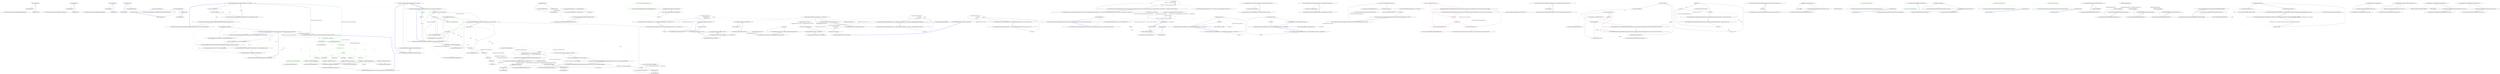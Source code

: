 digraph  {
n0 [cluster="lambda expression", label="Entry lambda expression", span="16-16"];
n1 [cluster="lambda expression", label="new RomanianFormatter()", span="16-16"];
n2 [cluster="lambda expression", label="Exit lambda expression", span="16-16"];
n3 [cluster="Humanizer.Localisation.Formatters.RomanianFormatter.RomanianFormatter()", label="Entry Humanizer.Localisation.Formatters.RomanianFormatter.RomanianFormatter()", span="2-2"];
n4 [cluster="lambda expression", label="Entry lambda expression", span="17-17"];
n5 [cluster="lambda expression", label="new RussianFormatter()", span="17-17"];
n6 [cluster="lambda expression", label="Exit lambda expression", span="17-17"];
n7 [cluster="Humanizer.Localisation.Formatters.RussianFormatter.RussianFormatter()", label="Entry Humanizer.Localisation.Formatters.RussianFormatter.RussianFormatter()", span="2-2"];
n8 [cluster="lambda expression", label="Entry lambda expression", span="18-18"];
n9 [cluster="lambda expression", label="new ArabicFormatter()", span="18-18"];
n10 [cluster="lambda expression", label="Exit lambda expression", span="18-18"];
n11 [cluster="Humanizer.Localisation.Formatters.ArabicFormatter.ArabicFormatter()", label="Entry Humanizer.Localisation.Formatters.ArabicFormatter.ArabicFormatter()", span="2-2"];
n12 [cluster="lambda expression", label="Entry lambda expression", span="19-19"];
n13 [cluster="lambda expression", label="new CzechSlovakPolishFormatter()", span="19-19"];
n14 [cluster="lambda expression", label="Exit lambda expression", span="19-19"];
n15 [cluster="Humanizer.Localisation.Formatters.CzechSlovakPolishFormatter.CzechSlovakPolishFormatter()", label="Entry Humanizer.Localisation.Formatters.CzechSlovakPolishFormatter.CzechSlovakPolishFormatter()", span="2-2"];
n16 [cluster="lambda expression", label="Entry lambda expression", span="20-20"];
n17 [cluster="lambda expression", label="new CzechSlovakPolishFormatter()", span="20-20"];
n18 [cluster="lambda expression", label="Exit lambda expression", span="20-20"];
n19 [cluster="lambda expression", label="Entry lambda expression", span="21-21"];
n20 [cluster="lambda expression", label="new CzechSlovakPolishFormatter()", span="21-21"];
n21 [cluster="lambda expression", label="Exit lambda expression", span="21-21"];
m0_0 [cluster="Humanizer.Tests.DateHumanize.VerifyWithCurrentDate(string, System.TimeSpan)", file="DateHumanize.cs", label="Entry Humanizer.Tests.DateHumanize.VerifyWithCurrentDate(string, System.TimeSpan)", span="8-8"];
m0_1 [cluster="Humanizer.Tests.DateHumanize.VerifyWithCurrentDate(string, System.TimeSpan)", file="DateHumanize.cs", label="var utcNow = DateTime.UtcNow", span="10-10"];
m0_2 [cluster="Humanizer.Tests.DateHumanize.VerifyWithCurrentDate(string, System.TimeSpan)", file="DateHumanize.cs", label="var localNow = DateTime.Now", span="11-11"];
m0_3 [cluster="Humanizer.Tests.DateHumanize.VerifyWithCurrentDate(string, System.TimeSpan)", file="DateHumanize.cs", label="Assert.Equal(expectedString, utcNow.Add(deltaFromNow).Humanize(utcDate: true, dateToCompareAgainst: utcNow))", span="14-14"];
m0_4 [cluster="Humanizer.Localisation.NumberToWords.Romanian.RomanianCardinalNumberConverter.RomanianCardinalNumberConverter()", file="DateHumanize.cs", label="Entry Humanizer.Localisation.NumberToWords.Romanian.RomanianCardinalNumberConverter.RomanianCardinalNumberConverter()", span="6-6"];
m0_5 [cluster="Humanizer.Localisation.NumberToWords.Romanian.RomanianCardinalNumberConverter.Convert(int, Humanizer.GrammaticalGender)", file="DateHumanize.cs", label="Entry Humanizer.Localisation.NumberToWords.Romanian.RomanianCardinalNumberConverter.Convert(int, Humanizer.GrammaticalGender)", span="98-98"];
m0_38 [cluster="System.Math.Abs(int)", file="DateHumanize.cs", label="Entry System.Math.Abs(int)", span="0-0"];
m0_42 [cluster="System.TimeSpan.FromDays(double)", file="DateHumanize.cs", label="Entry System.TimeSpan.FromDays(double)", span="0-0"];
m0_6 [cluster="Humanizer.Localisation.NumberToWords.RomanianNumberToWordsConverter.ConvertToOrdinal(int, Humanizer.GrammaticalGender)", file="DateHumanize.cs", label="Entry Humanizer.Localisation.NumberToWords.RomanianNumberToWordsConverter.ConvertToOrdinal(int, Humanizer.GrammaticalGender)", span="13-13"];
m0_7 [cluster="Humanizer.Localisation.NumberToWords.RomanianNumberToWordsConverter.ConvertToOrdinal(int, Humanizer.GrammaticalGender)", file="DateHumanize.cs", label="RomanianOrdinalNumberConverter converter = new RomanianOrdinalNumberConverter()", span="15-15"];
m0_10 [cluster="Humanizer.Tests.DateHumanize.VerifyWithDateInjection(string, System.TimeSpan)", file="DateHumanize.cs", label="var utcNow = new DateTime(2013, 6, 20, 9, 58, 22, DateTimeKind.Utc)", span="20-20"];
m0_37 [cluster="System.TimeSpan.TimeSpan()", file="DateHumanize.cs", label="Entry System.TimeSpan.TimeSpan()", span="0-0"];
m0_40 [cluster="System.TimeSpan.FromMinutes(double)", file="DateHumanize.cs", label="Entry System.TimeSpan.FromMinutes(double)", span="0-0"];
m0_9 [cluster="Humanizer.Localisation.NumberToWords.RomanianNumberToWordsConverter.ConvertToOrdinal(int, Humanizer.GrammaticalGender)", file="DateHumanize.cs", label="Exit Humanizer.Localisation.NumberToWords.RomanianNumberToWordsConverter.ConvertToOrdinal(int, Humanizer.GrammaticalGender)", span="13-13"];
m0_12 [cluster="Humanizer.Tests.DateHumanize.VerifyWithDateInjection(string, System.TimeSpan)", file="DateHumanize.cs", label="Assert.Equal(expectedString, utcNow.Add(deltaFromNow).Humanize(utcDate: true, dateToCompareAgainst: utcNow))", span="23-23"];
m0_13 [cluster="Humanizer.Tests.DateHumanize.VerifyWithDateInjection(string, System.TimeSpan)", file="DateHumanize.cs", label="Assert.Equal(expectedString, now.Add(deltaFromNow).Humanize(false, now))", span="24-24"];
m0_11 [cluster="Humanizer.Localisation.NumberToWords.Romanian.RomanianOrdinalNumberConverter.Convert(int, Humanizer.GrammaticalGender)", file="DateHumanize.cs", label="Entry Humanizer.Localisation.NumberToWords.Romanian.RomanianOrdinalNumberConverter.Convert(int, Humanizer.GrammaticalGender)", span="28-28"];
m0_14 [cluster="Humanizer.Tests.DateHumanize.VerifyWithDateInjection(string, System.TimeSpan)", file="DateHumanize.cs", label="Exit Humanizer.Tests.DateHumanize.VerifyWithDateInjection(string, System.TimeSpan)", span="18-18"];
m0_39 [cluster="System.TimeSpan.FromSeconds(double)", file="DateHumanize.cs", label="Entry System.TimeSpan.FromSeconds(double)", span="0-0"];
m0_41 [cluster="System.TimeSpan.FromHours(double)", file="DateHumanize.cs", label="Entry System.TimeSpan.FromHours(double)", span="0-0"];
m0_8 [cluster="Humanizer.Localisation.NumberToWords.RomanianNumberToWordsConverter.ConvertToOrdinal(int, Humanizer.GrammaticalGender)", file="DateHumanize.cs", label="return converter.Convert(number, gender);", span="16-16"];
m0_15 [cluster="System.DateTime.DateTime(int, int, int, int, int, int, System.DateTimeKind)", file="DateHumanize.cs", label="Entry System.DateTime.DateTime(int, int, int, int, int, int, System.DateTimeKind)", span="0-0"];
m0_16 [cluster="Humanizer.Tests.DateHumanize.Verify(string, int, Humanizer.Localisation.TimeUnit, Humanizer.Localisation.Tense)", file="DateHumanize.cs", label="Entry Humanizer.Tests.DateHumanize.Verify(string, int, Humanizer.Localisation.TimeUnit, Humanizer.Localisation.Tense)", span="27-27"];
m0_17 [cluster="Humanizer.Tests.DateHumanize.Verify(string, int, Humanizer.Localisation.TimeUnit, Humanizer.Localisation.Tense)", color=green, community=0, file="DateHumanize.cs", label="0: var deltaFromNow = new TimeSpan()", span="29-29"];
m0_18 [cluster="Humanizer.Tests.DateHumanize.Verify(string, int, Humanizer.Localisation.TimeUnit, Humanizer.Localisation.Tense)", file="DateHumanize.cs", label="unit = Math.Abs(unit)", span="30-30"];
m0_19 [cluster="Humanizer.Tests.DateHumanize.Verify(string, int, Humanizer.Localisation.TimeUnit, Humanizer.Localisation.Tense)", color=green, community=0, file="DateHumanize.cs", label="1: tense == Tense.Past", span="32-32"];
m0_20 [cluster="Humanizer.Tests.DateHumanize.Verify(string, int, Humanizer.Localisation.TimeUnit, Humanizer.Localisation.Tense)", color=green, community=0, file="DateHumanize.cs", label="0: unit = -unit", span="33-33"];
m0_21 [cluster="Humanizer.Tests.DateHumanize.Verify(string, int, Humanizer.Localisation.TimeUnit, Humanizer.Localisation.Tense)", color=green, community=0, file="DateHumanize.cs", label="0: timeUnit", span="35-35"];
m0_22 [cluster="Humanizer.Tests.DateHumanize.Verify(string, int, Humanizer.Localisation.TimeUnit, Humanizer.Localisation.Tense)", file="DateHumanize.cs", label="TimeUnit.Second", span="37-37"];
m0_24 [cluster="Humanizer.Tests.DateHumanize.Verify(string, int, Humanizer.Localisation.TimeUnit, Humanizer.Localisation.Tense)", file="DateHumanize.cs", label="TimeUnit.Minute", span="40-40"];
m0_26 [cluster="Humanizer.Tests.DateHumanize.Verify(string, int, Humanizer.Localisation.TimeUnit, Humanizer.Localisation.Tense)", file="DateHumanize.cs", label="TimeUnit.Hour", span="43-43"];
m0_28 [cluster="Humanizer.Tests.DateHumanize.Verify(string, int, Humanizer.Localisation.TimeUnit, Humanizer.Localisation.Tense)", color=green, community=0, file="DateHumanize.cs", label="0: TimeUnit.Day", span="46-46"];
m0_30 [cluster="Humanizer.Tests.DateHumanize.Verify(string, int, Humanizer.Localisation.TimeUnit, Humanizer.Localisation.Tense)", file="DateHumanize.cs", label="TimeUnit.Month", span="49-49"];
m0_32 [cluster="Humanizer.Tests.DateHumanize.Verify(string, int, Humanizer.Localisation.TimeUnit, Humanizer.Localisation.Tense)", file="DateHumanize.cs", label="TimeUnit.Year", span="52-52"];
m0_23 [cluster="Humanizer.Tests.DateHumanize.Verify(string, int, Humanizer.Localisation.TimeUnit, Humanizer.Localisation.Tense)", file="DateHumanize.cs", label="deltaFromNow = TimeSpan.FromSeconds(unit)", span="38-38"];
m0_25 [cluster="Humanizer.Tests.DateHumanize.Verify(string, int, Humanizer.Localisation.TimeUnit, Humanizer.Localisation.Tense)", file="DateHumanize.cs", label="deltaFromNow = TimeSpan.FromMinutes(unit)", span="41-41"];
m0_27 [cluster="Humanizer.Tests.DateHumanize.Verify(string, int, Humanizer.Localisation.TimeUnit, Humanizer.Localisation.Tense)", color=green, community=0, file="DateHumanize.cs", label="0: deltaFromNow = TimeSpan.FromHours(unit)", span="44-44"];
m0_29 [cluster="Humanizer.Tests.DateHumanize.Verify(string, int, Humanizer.Localisation.TimeUnit, Humanizer.Localisation.Tense)", file="DateHumanize.cs", label="deltaFromNow = TimeSpan.FromDays(unit)", span="47-47"];
m0_31 [cluster="Humanizer.Tests.DateHumanize.Verify(string, int, Humanizer.Localisation.TimeUnit, Humanizer.Localisation.Tense)", file="DateHumanize.cs", label="deltaFromNow = TimeSpan.FromDays(unit*31)", span="50-50"];
m0_33 [cluster="Humanizer.Tests.DateHumanize.Verify(string, int, Humanizer.Localisation.TimeUnit, Humanizer.Localisation.Tense)", file="DateHumanize.cs", label="deltaFromNow = TimeSpan.FromDays(unit*366)", span="53-53"];
m0_34 [cluster="Humanizer.Tests.DateHumanize.Verify(string, int, Humanizer.Localisation.TimeUnit, Humanizer.Localisation.Tense)", file="DateHumanize.cs", label="VerifyWithCurrentDate(expectedString, deltaFromNow)", span="57-57"];
m0_35 [cluster="Humanizer.Tests.DateHumanize.Verify(string, int, Humanizer.Localisation.TimeUnit, Humanizer.Localisation.Tense)", file="DateHumanize.cs", label="VerifyWithDateInjection(expectedString, deltaFromNow)", span="58-58"];
m0_36 [cluster="Humanizer.Tests.DateHumanize.Verify(string, int, Humanizer.Localisation.TimeUnit, Humanizer.Localisation.Tense)", file="DateHumanize.cs", label="Exit Humanizer.Tests.DateHumanize.Verify(string, int, Humanizer.Localisation.TimeUnit, Humanizer.Localisation.Tense)", span="27-27"];
m1_2 [cluster="Humanizer.Localisation.Ordinalizers.RomanianOrdinalizer.Convert(int, string)", file="DateHumanizeExtensions.cs", label="Exit Humanizer.Localisation.Ordinalizers.RomanianOrdinalizer.Convert(int, string)", span="8-8"];
m1_3 [cluster="Humanizer.Localisation.Ordinalizers.RomanianOrdinalizer.Convert(int, string, Humanizer.GrammaticalGender)", file="DateHumanizeExtensions.cs", label="Entry Humanizer.Localisation.Ordinalizers.RomanianOrdinalizer.Convert(int, string, Humanizer.GrammaticalGender)", span="13-13"];
m1_4 [cluster="Humanizer.Localisation.Ordinalizers.RomanianOrdinalizer.Convert(int, string, Humanizer.GrammaticalGender)", color=green, community=0, file="DateHumanizeExtensions.cs", label="0: number == 0", span="16-16"];
m1_5 [cluster="Humanizer.Localisation.Ordinalizers.RomanianOrdinalizer.Convert(int, string, Humanizer.GrammaticalGender)", file="DateHumanizeExtensions.cs", label="return ''0'';", span="18-18"];
m1_26 [cluster="CommandLine.Text.MultilineTextAttribute.AddToHelpText(CommandLine.Text.HelpText, System.Func<string, CommandLine.Text.HelpText>)", file="DateHumanizeExtensions.cs", label="Entry CommandLine.Text.MultilineTextAttribute.AddToHelpText(CommandLine.Text.HelpText, System.Func<string, CommandLine.Text.HelpText>)", span="149-149"];
m1_27 [cluster="CommandLine.Text.MultilineTextAttribute.AddToHelpText(CommandLine.Text.HelpText, System.Func<string, CommandLine.Text.HelpText>)", file="DateHumanizeExtensions.cs", label="var strArray = new[] { this.line1, this.line2, this.line3, this.line4, this.line5 }", span="151-151"];
m1_28 [cluster="CommandLine.Text.MultilineTextAttribute.AddToHelpText(CommandLine.Text.HelpText, System.Func<string, CommandLine.Text.HelpText>)", file="DateHumanizeExtensions.cs", label="return strArray.Aggregate(helpText, (current, line) => func(line));", span="152-152"];
m1_29 [cluster="CommandLine.Text.MultilineTextAttribute.AddToHelpText(CommandLine.Text.HelpText, System.Func<string, CommandLine.Text.HelpText>)", file="DateHumanizeExtensions.cs", label="Exit CommandLine.Text.MultilineTextAttribute.AddToHelpText(CommandLine.Text.HelpText, System.Func<string, CommandLine.Text.HelpText>)", span="149-149"];
m1_34 [cluster="System.Func<T, TResult>.Invoke(T)", file="DateHumanizeExtensions.cs", label="Entry System.Func<T, TResult>.Invoke(T)", span="0-0"];
m1_35 [cluster="CommandLine.Text.MultilineTextAttribute.AddToHelpText(CommandLine.Text.HelpText, bool)", file="DateHumanizeExtensions.cs", label="Entry CommandLine.Text.MultilineTextAttribute.AddToHelpText(CommandLine.Text.HelpText, bool)", span="155-155"];
m1_36 [cluster="CommandLine.Text.MultilineTextAttribute.AddToHelpText(CommandLine.Text.HelpText, bool)", file="DateHumanizeExtensions.cs", label="return before\r\n                ? this.AddToHelpText(helpText, line => helpText.AddPreOptionsLine(line))\r\n                : this.AddToHelpText(helpText, line => helpText.AddPostOptionsLine(line));", span="159-161"];
m1_37 [cluster="CommandLine.Text.MultilineTextAttribute.AddToHelpText(CommandLine.Text.HelpText, bool)", file="DateHumanizeExtensions.cs", label="Exit CommandLine.Text.MultilineTextAttribute.AddToHelpText(CommandLine.Text.HelpText, bool)", span="155-155"];
m1_25 [cluster="System.ArgumentException.ArgumentException(string)", file="DateHumanizeExtensions.cs", label="Entry System.ArgumentException.ArgumentException(string)", span="0-0"];
m1_45 [cluster="CommandLine.Text.HelpText.AddPostOptionsLine(string)", file="DateHumanizeExtensions.cs", label="Entry CommandLine.Text.HelpText.AddPostOptionsLine(string)", span="333-333"];
m1_54 [cluster="string.IsNullOrEmpty(string)", file="DateHumanizeExtensions.cs", label="Entry string.IsNullOrEmpty(string)", span="0-0"];
m1_6 [cluster="Humanizer.Localisation.Ordinalizers.RomanianOrdinalizer.Convert(int, string, Humanizer.GrammaticalGender)", file="DateHumanizeExtensions.cs", label="number == 1", span="22-22"];
m1_7 [cluster="Humanizer.Localisation.Ordinalizers.RomanianOrdinalizer.Convert(int, string, Humanizer.GrammaticalGender)", color=green, community=0, file="DateHumanizeExtensions.cs", label="0: gender == GrammaticalGender.Feminine", span="24-24"];
m1_14 [cluster="CommandLine.Text.MultilineTextAttribute.MultilineTextAttribute(string, string, string, string, string)", file="DateHumanizeExtensions.cs", label="throw new ArgumentException(''line3'');", span="78-78"];
m1_0 [cluster="CommandLine.Text.MultilineTextAttribute.MultilineTextAttribute(string)", file="DateHumanizeExtensions.cs", label="Entry CommandLine.Text.MultilineTextAttribute.MultilineTextAttribute(string)", span="24-24"];
m1_1 [cluster="CommandLine.Text.MultilineTextAttribute.MultilineTextAttribute(string)", file="DateHumanizeExtensions.cs", label="Exit CommandLine.Text.MultilineTextAttribute.MultilineTextAttribute(string)", span="24-24"];
m1_50 [cluster="System.Array.FindLastIndex<T>(T[], System.Predicate<T>)", file="DateHumanizeExtensions.cs", label="Entry System.Array.FindLastIndex<T>(T[], System.Predicate<T>)", span="0-0"];
m1_46 [cluster="CommandLine.Text.MultilineTextAttribute.GetLastLineWithText(string[])", file="DateHumanizeExtensions.cs", label="Entry CommandLine.Text.MultilineTextAttribute.GetLastLineWithText(string[])", span="170-170"];
m1_47 [cluster="CommandLine.Text.MultilineTextAttribute.GetLastLineWithText(string[])", file="DateHumanizeExtensions.cs", label="var index = Array.FindLastIndex(value, str => !string.IsNullOrEmpty(str))", span="172-172"];
m1_48 [cluster="CommandLine.Text.MultilineTextAttribute.GetLastLineWithText(string[])", file="DateHumanizeExtensions.cs", label="return index + 1;", span="175-175"];
m1_49 [cluster="CommandLine.Text.MultilineTextAttribute.GetLastLineWithText(string[])", file="DateHumanizeExtensions.cs", label="Exit CommandLine.Text.MultilineTextAttribute.GetLastLineWithText(string[])", span="170-170"];
m1_51 [cluster="lambda expression", file="DateHumanizeExtensions.cs", label="Entry lambda expression", span="172-172"];
m1_32 [cluster="lambda expression", file="DateHumanizeExtensions.cs", label="func(line)", span="152-152"];
m1_31 [cluster="lambda expression", file="DateHumanizeExtensions.cs", label="Entry lambda expression", span="152-152"];
m1_33 [cluster="lambda expression", file="DateHumanizeExtensions.cs", label="Exit lambda expression", span="152-152"];
m1_39 [cluster="lambda expression", file="DateHumanizeExtensions.cs", label="helpText.AddPreOptionsLine(line)", span="160-160"];
m1_43 [cluster="lambda expression", file="DateHumanizeExtensions.cs", label="helpText.AddPostOptionsLine(line)", span="161-161"];
m1_38 [cluster="lambda expression", file="DateHumanizeExtensions.cs", label="Entry lambda expression", span="160-160"];
m1_42 [cluster="lambda expression", file="DateHumanizeExtensions.cs", label="Entry lambda expression", span="161-161"];
m1_40 [cluster="lambda expression", file="DateHumanizeExtensions.cs", label="Exit lambda expression", span="160-160"];
m1_44 [cluster="lambda expression", file="DateHumanizeExtensions.cs", label="Exit lambda expression", span="161-161"];
m1_52 [cluster="lambda expression", file="DateHumanizeExtensions.cs", label="!string.IsNullOrEmpty(str)", span="172-172"];
m1_53 [cluster="lambda expression", file="DateHumanizeExtensions.cs", label="Exit lambda expression", span="172-172"];
m1_8 [cluster="Humanizer.Localisation.Ordinalizers.RomanianOrdinalizer.Convert(int, string, Humanizer.GrammaticalGender)", file="DateHumanizeExtensions.cs", label="return ''prima'';", span="26-26"];
m1_9 [cluster="Humanizer.Localisation.Ordinalizers.RomanianOrdinalizer.Convert(int, string, Humanizer.GrammaticalGender)", file="DateHumanizeExtensions.cs", label="return ''primul'';", span="29-29"];
m1_11 [cluster="Humanizer.Localisation.Ordinalizers.RomanianOrdinalizer.Convert(int, string, Humanizer.GrammaticalGender)", file="DateHumanizeExtensions.cs", label="return String.Format(''a {0}-a'', numberString);", span="34-34"];
m1_13 [cluster="Humanizer.Localisation.Ordinalizers.RomanianOrdinalizer.Convert(int, string, Humanizer.GrammaticalGender)", file="DateHumanizeExtensions.cs", label="Exit Humanizer.Localisation.Ordinalizers.RomanianOrdinalizer.Convert(int, string, Humanizer.GrammaticalGender)", span="13-13"];
m1_15 [cluster="CommandLine.Text.MultilineTextAttribute.MultilineTextAttribute(string, string, string, string, string)", file="DateHumanizeExtensions.cs", label="Humanizer.Localisation.Ordinalizers.RomanianOrdinalizer", span=""];
m1_17 [cluster="CommandLine.Text.MultilineTextAttribute.MultilineTextAttribute(string, string, string, string, string)", file="DateHumanizeExtensions.cs", label="line5 == null", span="80-80"];
m1_19 [cluster="CommandLine.Text.MultilineTextAttribute.MultilineTextAttribute(string, string, string, string, string)", file="DateHumanizeExtensions.cs", label="this.line1 = line1", span="82-82"];
m1_20 [cluster="CommandLine.Text.MultilineTextAttribute.MultilineTextAttribute(string, string, string, string, string)", file="DateHumanizeExtensions.cs", label="this.line2 = line2", span="83-83"];
m1_21 [cluster="CommandLine.Text.MultilineTextAttribute.MultilineTextAttribute(string, string, string, string, string)", file="DateHumanizeExtensions.cs", label="this.line3 = line3", span="84-84"];
m1_22 [cluster="CommandLine.Text.MultilineTextAttribute.MultilineTextAttribute(string, string, string, string, string)", file="DateHumanizeExtensions.cs", label="this.line4 = line4", span="85-85"];
m1_23 [cluster="CommandLine.Text.MultilineTextAttribute.MultilineTextAttribute(string, string, string, string, string)", file="DateHumanizeExtensions.cs", label="this.line5 = line5", span="86-86"];
m1_10 [cluster="Humanizer.Localisation.Ordinalizers.RomanianOrdinalizer.Convert(int, string, Humanizer.GrammaticalGender)", file="DateHumanizeExtensions.cs", label="gender == GrammaticalGender.Feminine", span="32-32"];
m1_12 [cluster="Humanizer.Localisation.Ordinalizers.RomanianOrdinalizer.Convert(int, string, Humanizer.GrammaticalGender)", file="DateHumanizeExtensions.cs", label="return String.Format(''al {0}-lea'', numberString);", span="37-37"];
m1_16 [cluster="CommandLine.Text.MultilineTextAttribute.MultilineTextAttribute(string, string, string, string, string)", file="DateHumanizeExtensions.cs", label="throw new ArgumentException(''line4'');", span="79-79"];
m1_18 [cluster="CommandLine.Text.MultilineTextAttribute.MultilineTextAttribute(string, string, string, string, string)", file="DateHumanizeExtensions.cs", label="throw new ArgumentException(''line5'');", span="80-80"];
m1_24 [cluster="CommandLine.Text.MultilineTextAttribute.MultilineTextAttribute(string, string, string, string, string)", file="DateHumanizeExtensions.cs", label="Exit CommandLine.Text.MultilineTextAttribute.MultilineTextAttribute(string, string, string, string, string)", span="74-74"];
m1_30 [cluster="Unk.Aggregate", file="DateHumanizeExtensions.cs", label="Entry Unk.Aggregate", span=""];
m1_41 [cluster="CommandLine.Text.HelpText.AddPreOptionsLine(string)", file="DateHumanizeExtensions.cs", label="Entry CommandLine.Text.HelpText.AddPreOptionsLine(string)", span="323-323"];
m1_55 [file="DateHumanizeExtensions.cs", label="CommandLine.Text.MultilineTextAttribute", span=""];
m1_56 [file="DateHumanizeExtensions.cs", label="System.Func<string, CommandLine.Text.HelpText>", span=""];
m1_57 [file="DateHumanizeExtensions.cs", label="CommandLine.Text.HelpText", span=""];
m5_4 [cluster="System.ArgumentOutOfRangeException.ArgumentOutOfRangeException(string)", file="EnglishNumberToWordsConverter.cs", label="Entry System.ArgumentOutOfRangeException.ArgumentOutOfRangeException(string)", span="0-0"];
m5_0 [cluster="Humanizer.Localisation.ResourceKeys.ValidateRange(int)", file="EnglishNumberToWordsConverter.cs", label="Entry Humanizer.Localisation.ResourceKeys.ValidateRange(int)", span="12-12"];
m5_1 [cluster="Humanizer.Localisation.ResourceKeys.ValidateRange(int)", file="EnglishNumberToWordsConverter.cs", label="count < 0", span="14-14"];
m5_2 [cluster="Humanizer.Localisation.ResourceKeys.ValidateRange(int)", color=green, community=0, file="EnglishNumberToWordsConverter.cs", label="0: throw new ArgumentOutOfRangeException(''count'');", span="15-15"];
m5_3 [cluster="Humanizer.Localisation.ResourceKeys.ValidateRange(int)", file="EnglishNumberToWordsConverter.cs", label="Exit Humanizer.Localisation.ResourceKeys.ValidateRange(int)", span="12-12"];
m6_6 [cluster="CommandLine.Infrastructure.Maybe<T>.MatchJust(out T)", file="IDateTimeHumanizeStrategy.cs", label="Entry CommandLine.Infrastructure.Maybe<T>.MatchJust(out T)", span="31-31"];
m6_7 [cluster="CommandLine.Infrastructure.Maybe<T>.MatchJust(out T)", file="IDateTimeHumanizeStrategy.cs", label="value = this.Tag == MaybeType.Just\r\n                ? ((Just<T>)this).Value\r\n                : default(T)", span="33-35"];
m6_8 [cluster="CommandLine.Infrastructure.Maybe<T>.MatchJust(out T)", file="IDateTimeHumanizeStrategy.cs", label="return this.Tag == MaybeType.Just;", span="36-36"];
m6_9 [cluster="CommandLine.Infrastructure.Maybe<T>.MatchJust(out T)", file="IDateTimeHumanizeStrategy.cs", label="Exit CommandLine.Infrastructure.Maybe<T>.MatchJust(out T)", span="31-31"];
m6_3 [cluster="CommandLine.Infrastructure.Maybe<T>.MatchNothing()", file="IDateTimeHumanizeStrategy.cs", label="Entry CommandLine.Infrastructure.Maybe<T>.MatchNothing()", span="26-26"];
m6_4 [cluster="CommandLine.Infrastructure.Maybe<T>.MatchNothing()", file="IDateTimeHumanizeStrategy.cs", label="return this.Tag == MaybeType.Nothing;", span="28-28"];
m6_5 [cluster="CommandLine.Infrastructure.Maybe<T>.MatchNothing()", file="IDateTimeHumanizeStrategy.cs", label="Exit CommandLine.Infrastructure.Maybe<T>.MatchNothing()", span="26-26"];
m6_18 [cluster="CommandLine.Infrastructure.Maybe.Just<T>(T)", file="IDateTimeHumanizeStrategy.cs", label="Entry CommandLine.Infrastructure.Maybe.Just<T>(T)", span="71-71"];
m6_19 [cluster="CommandLine.Infrastructure.Maybe.Just<T>(T)", file="IDateTimeHumanizeStrategy.cs", label="return new Just<T>(value);", span="73-73"];
m6_20 [cluster="CommandLine.Infrastructure.Maybe.Just<T>(T)", file="IDateTimeHumanizeStrategy.cs", label="Exit CommandLine.Infrastructure.Maybe.Just<T>(T)", span="71-71"];
m6_21 [cluster="CommandLine.Infrastructure.MaybeExtensions.ToMaybe<T>(T)", file="IDateTimeHumanizeStrategy.cs", label="Entry CommandLine.Infrastructure.MaybeExtensions.ToMaybe<T>(T)", span="82-82"];
m6_22 [cluster="CommandLine.Infrastructure.MaybeExtensions.ToMaybe<T>(T)", file="IDateTimeHumanizeStrategy.cs", label="return object.Equals(value, default(T)) ? Maybe.Nothing<T>() : Maybe.Just(value);", span="84-84"];
m6_23 [cluster="CommandLine.Infrastructure.MaybeExtensions.ToMaybe<T>(T)", file="IDateTimeHumanizeStrategy.cs", label="Exit CommandLine.Infrastructure.MaybeExtensions.ToMaybe<T>(T)", span="82-82"];
m6_10 [cluster="CommandLine.Infrastructure.Nothing<T>.Nothing()", file="IDateTimeHumanizeStrategy.cs", label="Entry CommandLine.Infrastructure.Nothing<T>.Nothing()", span="42-42"];
m6_11 [cluster="CommandLine.Infrastructure.Nothing<T>.Nothing()", file="IDateTimeHumanizeStrategy.cs", label="Exit CommandLine.Infrastructure.Nothing<T>.Nothing()", span="42-42"];
m6_29 [cluster="System.Func<T, TResult>.Invoke(T)", file="IDateTimeHumanizeStrategy.cs", label="Entry System.Func<T, TResult>.Invoke(T)", span="0-0"];
m6_65 [cluster="System.ArgumentException.ArgumentException(string)", file="IDateTimeHumanizeStrategy.cs", label="Entry System.ArgumentException.ArgumentException(string)", span="0-0"];
m6_15 [cluster="CommandLine.Infrastructure.Maybe.Nothing<T>()", file="IDateTimeHumanizeStrategy.cs", label="Entry CommandLine.Infrastructure.Maybe.Nothing<T>()", span="66-66"];
m6_16 [cluster="CommandLine.Infrastructure.Maybe.Nothing<T>()", file="IDateTimeHumanizeStrategy.cs", label="return new Nothing<T>();", span="68-68"];
m6_17 [cluster="CommandLine.Infrastructure.Maybe.Nothing<T>()", file="IDateTimeHumanizeStrategy.cs", label="Exit CommandLine.Infrastructure.Maybe.Nothing<T>()", span="66-66"];
m6_30 [cluster="CommandLine.Infrastructure.MaybeExtensions.Map<T1, T2>(CommandLine.Infrastructure.Maybe<T1>, System.Func<T1, T2>)", file="IDateTimeHumanizeStrategy.cs", label="Entry CommandLine.Infrastructure.MaybeExtensions.Map<T1, T2>(CommandLine.Infrastructure.Maybe<T1>, System.Func<T1, T2>)", span="95-95"];
m6_31 [cluster="CommandLine.Infrastructure.MaybeExtensions.Map<T1, T2>(CommandLine.Infrastructure.Maybe<T1>, System.Func<T1, T2>)", file="IDateTimeHumanizeStrategy.cs", label="T1 value1", span="97-97"];
m6_32 [cluster="CommandLine.Infrastructure.MaybeExtensions.Map<T1, T2>(CommandLine.Infrastructure.Maybe<T1>, System.Func<T1, T2>)", file="IDateTimeHumanizeStrategy.cs", label="return maybe.MatchJust(out value1)\r\n                ? Maybe.Just(func(value1))\r\n                : Maybe.Nothing<T2>();", span="98-100"];
m6_33 [cluster="CommandLine.Infrastructure.MaybeExtensions.Map<T1, T2>(CommandLine.Infrastructure.Maybe<T1>, System.Func<T1, T2>)", file="IDateTimeHumanizeStrategy.cs", label="Exit CommandLine.Infrastructure.MaybeExtensions.Map<T1, T2>(CommandLine.Infrastructure.Maybe<T1>, System.Func<T1, T2>)", span="95-95"];
m6_69 [cluster="CommandLine.Infrastructure.MaybeExtensions.IsJust<T>(CommandLine.Infrastructure.Maybe<T>)", file="IDateTimeHumanizeStrategy.cs", label="Entry CommandLine.Infrastructure.MaybeExtensions.IsJust<T>(CommandLine.Infrastructure.Maybe<T>)", span="152-152"];
m6_70 [cluster="CommandLine.Infrastructure.MaybeExtensions.IsJust<T>(CommandLine.Infrastructure.Maybe<T>)", file="IDateTimeHumanizeStrategy.cs", label="return maybe.Tag == MaybeType.Just;", span="154-154"];
m6_71 [cluster="CommandLine.Infrastructure.MaybeExtensions.IsJust<T>(CommandLine.Infrastructure.Maybe<T>)", file="IDateTimeHumanizeStrategy.cs", label="Exit CommandLine.Infrastructure.MaybeExtensions.IsJust<T>(CommandLine.Infrastructure.Maybe<T>)", span="152-152"];
m6_43 [cluster="System.Action<T>.Invoke(T)", file="IDateTimeHumanizeStrategy.cs", label="Entry System.Action<T>.Invoke(T)", span="0-0"];
m6_34 [cluster="CommandLine.Infrastructure.MaybeExtensions.Return<T1, T2>(CommandLine.Infrastructure.Maybe<T1>, System.Func<T1, T2>, T2)", file="IDateTimeHumanizeStrategy.cs", label="Entry CommandLine.Infrastructure.MaybeExtensions.Return<T1, T2>(CommandLine.Infrastructure.Maybe<T1>, System.Func<T1, T2>, T2)", span="103-103"];
m6_35 [cluster="CommandLine.Infrastructure.MaybeExtensions.Return<T1, T2>(CommandLine.Infrastructure.Maybe<T1>, System.Func<T1, T2>, T2)", file="IDateTimeHumanizeStrategy.cs", label="T1 value1", span="105-105"];
m6_36 [cluster="CommandLine.Infrastructure.MaybeExtensions.Return<T1, T2>(CommandLine.Infrastructure.Maybe<T1>, System.Func<T1, T2>, T2)", file="IDateTimeHumanizeStrategy.cs", label="return maybe.MatchJust(out value1)\r\n                ? func(value1)\r\n                : noneValue;", span="106-108"];
m6_37 [cluster="CommandLine.Infrastructure.MaybeExtensions.Return<T1, T2>(CommandLine.Infrastructure.Maybe<T1>, System.Func<T1, T2>, T2)", file="IDateTimeHumanizeStrategy.cs", label="Exit CommandLine.Infrastructure.MaybeExtensions.Return<T1, T2>(CommandLine.Infrastructure.Maybe<T1>, System.Func<T1, T2>, T2)", span="103-103"];
m6_51 [cluster="CommandLine.Infrastructure.Maybe<T1>.Bind<T1, T2>(System.Func<T1, CommandLine.Infrastructure.Maybe<T2>>)", file="IDateTimeHumanizeStrategy.cs", label="Entry CommandLine.Infrastructure.Maybe<T1>.Bind<T1, T2>(System.Func<T1, CommandLine.Infrastructure.Maybe<T2>>)", span="87-87"];
m6_47 [cluster="CommandLine.Infrastructure.Maybe<T1>.Map<T1, T2>(System.Func<T1, T2>)", file="IDateTimeHumanizeStrategy.cs", label="Entry CommandLine.Infrastructure.Maybe<T1>.Map<T1, T2>(System.Func<T1, T2>)", span="95-95"];
m6_12 [cluster="CommandLine.Infrastructure.Just<T>.Just(T)", file="IDateTimeHumanizeStrategy.cs", label="Entry CommandLine.Infrastructure.Just<T>.Just(T)", span="49-49"];
m6_13 [cluster="CommandLine.Infrastructure.Just<T>.Just(T)", file="IDateTimeHumanizeStrategy.cs", label="this.value = value", span="52-52"];
m6_14 [cluster="CommandLine.Infrastructure.Just<T>.Just(T)", file="IDateTimeHumanizeStrategy.cs", label="Exit CommandLine.Infrastructure.Just<T>.Just(T)", span="49-49"];
m6_0 [cluster="CommandLine.Infrastructure.Maybe<T>.Maybe(CommandLine.Infrastructure.MaybeType)", file="IDateTimeHumanizeStrategy.cs", label="Entry CommandLine.Infrastructure.Maybe<T>.Maybe(CommandLine.Infrastructure.MaybeType)", span="16-16"];
m6_1 [cluster="CommandLine.Infrastructure.Maybe<T>.Maybe(CommandLine.Infrastructure.MaybeType)", file="IDateTimeHumanizeStrategy.cs", label="this.tag = tag", span="18-18"];
m6_2 [cluster="CommandLine.Infrastructure.Maybe<T>.Maybe(CommandLine.Infrastructure.MaybeType)", file="IDateTimeHumanizeStrategy.cs", label="Exit CommandLine.Infrastructure.Maybe<T>.Maybe(CommandLine.Infrastructure.MaybeType)", span="16-16"];
m6_55 [cluster="lambda expression", file="IDateTimeHumanizeStrategy.cs", label="Entry lambda expression", span="134-134"];
m6_53 [cluster="lambda expression", file="IDateTimeHumanizeStrategy.cs", label="valueSelector(sourceValue)\r\n                    .Map(\r\n                        resultValue => resultSelector(sourceValue, resultValue))", span="132-134"];
m6_56 [cluster="lambda expression", file="IDateTimeHumanizeStrategy.cs", label="resultSelector(sourceValue, resultValue)", span="134-134"];
m6_52 [cluster="lambda expression", file="IDateTimeHumanizeStrategy.cs", label="Entry lambda expression", span="132-134"];
m6_54 [cluster="lambda expression", file="IDateTimeHumanizeStrategy.cs", label="Exit lambda expression", span="132-134"];
m6_57 [cluster="lambda expression", file="IDateTimeHumanizeStrategy.cs", label="Exit lambda expression", span="134-134"];
m6_66 [cluster="CommandLine.Infrastructure.MaybeExtensions.IsNothing<T>(CommandLine.Infrastructure.Maybe<T>)", file="IDateTimeHumanizeStrategy.cs", label="Entry CommandLine.Infrastructure.MaybeExtensions.IsNothing<T>(CommandLine.Infrastructure.Maybe<T>)", span="147-147"];
m6_67 [cluster="CommandLine.Infrastructure.MaybeExtensions.IsNothing<T>(CommandLine.Infrastructure.Maybe<T>)", file="IDateTimeHumanizeStrategy.cs", label="return maybe.Tag == MaybeType.Nothing;", span="149-149"];
m6_68 [cluster="CommandLine.Infrastructure.MaybeExtensions.IsNothing<T>(CommandLine.Infrastructure.Maybe<T>)", file="IDateTimeHumanizeStrategy.cs", label="Exit CommandLine.Infrastructure.MaybeExtensions.IsNothing<T>(CommandLine.Infrastructure.Maybe<T>)", span="147-147"];
m6_38 [cluster="CommandLine.Infrastructure.MaybeExtensions.Do<T>(CommandLine.Infrastructure.Maybe<T>, System.Action<T>)", file="IDateTimeHumanizeStrategy.cs", label="Entry CommandLine.Infrastructure.MaybeExtensions.Do<T>(CommandLine.Infrastructure.Maybe<T>, System.Action<T>)", span="111-111"];
m6_39 [cluster="CommandLine.Infrastructure.MaybeExtensions.Do<T>(CommandLine.Infrastructure.Maybe<T>, System.Action<T>)", file="IDateTimeHumanizeStrategy.cs", label="T value", span="113-113"];
m6_40 [cluster="CommandLine.Infrastructure.MaybeExtensions.Do<T>(CommandLine.Infrastructure.Maybe<T>, System.Action<T>)", file="IDateTimeHumanizeStrategy.cs", label="maybe.MatchJust(out value)", span="114-114"];
m6_41 [cluster="CommandLine.Infrastructure.MaybeExtensions.Do<T>(CommandLine.Infrastructure.Maybe<T>, System.Action<T>)", file="IDateTimeHumanizeStrategy.cs", label="action(value)", span="116-116"];
m6_42 [cluster="CommandLine.Infrastructure.MaybeExtensions.Do<T>(CommandLine.Infrastructure.Maybe<T>, System.Action<T>)", file="IDateTimeHumanizeStrategy.cs", label="Exit CommandLine.Infrastructure.MaybeExtensions.Do<T>(CommandLine.Infrastructure.Maybe<T>, System.Action<T>)", span="111-111"];
m6_44 [cluster="CommandLine.Infrastructure.MaybeExtensions.Select<TSource, TResult>(CommandLine.Infrastructure.Maybe<TSource>, System.Func<TSource, TResult>)", file="IDateTimeHumanizeStrategy.cs", label="Entry CommandLine.Infrastructure.MaybeExtensions.Select<TSource, TResult>(CommandLine.Infrastructure.Maybe<TSource>, System.Func<TSource, TResult>)", span="120-120"];
m6_45 [cluster="CommandLine.Infrastructure.MaybeExtensions.Select<TSource, TResult>(CommandLine.Infrastructure.Maybe<TSource>, System.Func<TSource, TResult>)", file="IDateTimeHumanizeStrategy.cs", label="return maybe.Map(selector);", span="123-123"];
m6_46 [cluster="CommandLine.Infrastructure.MaybeExtensions.Select<TSource, TResult>(CommandLine.Infrastructure.Maybe<TSource>, System.Func<TSource, TResult>)", file="IDateTimeHumanizeStrategy.cs", label="Exit CommandLine.Infrastructure.MaybeExtensions.Select<TSource, TResult>(CommandLine.Infrastructure.Maybe<TSource>, System.Func<TSource, TResult>)", span="120-120"];
m6_25 [cluster="CommandLine.Infrastructure.MaybeExtensions.Bind<T1, T2>(CommandLine.Infrastructure.Maybe<T1>, System.Func<T1, CommandLine.Infrastructure.Maybe<T2>>)", file="IDateTimeHumanizeStrategy.cs", label="Entry CommandLine.Infrastructure.MaybeExtensions.Bind<T1, T2>(CommandLine.Infrastructure.Maybe<T1>, System.Func<T1, CommandLine.Infrastructure.Maybe<T2>>)", span="87-87"];
m6_26 [cluster="CommandLine.Infrastructure.MaybeExtensions.Bind<T1, T2>(CommandLine.Infrastructure.Maybe<T1>, System.Func<T1, CommandLine.Infrastructure.Maybe<T2>>)", file="IDateTimeHumanizeStrategy.cs", label="T1 value1", span="89-89"];
m6_27 [cluster="CommandLine.Infrastructure.MaybeExtensions.Bind<T1, T2>(CommandLine.Infrastructure.Maybe<T1>, System.Func<T1, CommandLine.Infrastructure.Maybe<T2>>)", file="IDateTimeHumanizeStrategy.cs", label="return maybe.MatchJust(out value1)\r\n                ? func(value1)\r\n                : Maybe.Nothing<T2>();", span="90-92"];
m6_28 [cluster="CommandLine.Infrastructure.MaybeExtensions.Bind<T1, T2>(CommandLine.Infrastructure.Maybe<T1>, System.Func<T1, CommandLine.Infrastructure.Maybe<T2>>)", file="IDateTimeHumanizeStrategy.cs", label="Exit CommandLine.Infrastructure.MaybeExtensions.Bind<T1, T2>(CommandLine.Infrastructure.Maybe<T1>, System.Func<T1, CommandLine.Infrastructure.Maybe<T2>>)", span="87-87"];
m6_48 [cluster="CommandLine.Infrastructure.MaybeExtensions.SelectMany<TSource, TValue, TResult>(CommandLine.Infrastructure.Maybe<TSource>, System.Func<TSource, CommandLine.Infrastructure.Maybe<TValue>>, System.Func<TSource, TValue, TResult>)", file="IDateTimeHumanizeStrategy.cs", label="Entry CommandLine.Infrastructure.MaybeExtensions.SelectMany<TSource, TValue, TResult>(CommandLine.Infrastructure.Maybe<TSource>, System.Func<TSource, CommandLine.Infrastructure.Maybe<TValue>>, System.Func<TSource, TValue, TResult>)", span="126-126"];
m6_49 [cluster="CommandLine.Infrastructure.MaybeExtensions.SelectMany<TSource, TValue, TResult>(CommandLine.Infrastructure.Maybe<TSource>, System.Func<TSource, CommandLine.Infrastructure.Maybe<TValue>>, System.Func<TSource, TValue, TResult>)", file="IDateTimeHumanizeStrategy.cs", label="return maybe.Bind(\r\n                sourceValue => valueSelector(sourceValue)\r\n                    .Map(\r\n                        resultValue => resultSelector(sourceValue, resultValue)));", span="131-134"];
m6_50 [cluster="CommandLine.Infrastructure.MaybeExtensions.SelectMany<TSource, TValue, TResult>(CommandLine.Infrastructure.Maybe<TSource>, System.Func<TSource, CommandLine.Infrastructure.Maybe<TValue>>, System.Func<TSource, TValue, TResult>)", file="IDateTimeHumanizeStrategy.cs", label="Exit CommandLine.Infrastructure.MaybeExtensions.SelectMany<TSource, TValue, TResult>(CommandLine.Infrastructure.Maybe<TSource>, System.Func<TSource, CommandLine.Infrastructure.Maybe<TValue>>, System.Func<TSource, TValue, TResult>)", span="126-126"];
m6_24 [cluster="object.Equals(object, object)", file="IDateTimeHumanizeStrategy.cs", label="Entry object.Equals(object, object)", span="0-0"];
m6_58 [cluster="System.Func<T1, T2, TResult>.Invoke(T1, T2)", file="IDateTimeHumanizeStrategy.cs", label="Entry System.Func<T1, T2, TResult>.Invoke(T1, T2)", span="0-0"];
m6_59 [cluster="CommandLine.Infrastructure.MaybeExtensions.FromJust<T>(CommandLine.Infrastructure.Maybe<T>, System.Exception)", file="IDateTimeHumanizeStrategy.cs", label="Entry CommandLine.Infrastructure.MaybeExtensions.FromJust<T>(CommandLine.Infrastructure.Maybe<T>, System.Exception)", span="137-137"];
m6_60 [cluster="CommandLine.Infrastructure.MaybeExtensions.FromJust<T>(CommandLine.Infrastructure.Maybe<T>, System.Exception)", file="IDateTimeHumanizeStrategy.cs", label="T value", span="139-139"];
m6_61 [cluster="CommandLine.Infrastructure.MaybeExtensions.FromJust<T>(CommandLine.Infrastructure.Maybe<T>, System.Exception)", file="IDateTimeHumanizeStrategy.cs", label="maybe.MatchJust(out value)", span="140-140"];
m6_63 [cluster="CommandLine.Infrastructure.MaybeExtensions.FromJust<T>(CommandLine.Infrastructure.Maybe<T>, System.Exception)", file="IDateTimeHumanizeStrategy.cs", label="throw exceptionToThrow ?? new ArgumentException(''Value empty.'');", span="144-144"];
m6_62 [cluster="CommandLine.Infrastructure.MaybeExtensions.FromJust<T>(CommandLine.Infrastructure.Maybe<T>, System.Exception)", file="IDateTimeHumanizeStrategy.cs", label="return value;", span="142-142"];
m6_64 [cluster="CommandLine.Infrastructure.MaybeExtensions.FromJust<T>(CommandLine.Infrastructure.Maybe<T>, System.Exception)", file="IDateTimeHumanizeStrategy.cs", label="Exit CommandLine.Infrastructure.MaybeExtensions.FromJust<T>(CommandLine.Infrastructure.Maybe<T>, System.Exception)", span="137-137"];
m6_72 [file="IDateTimeHumanizeStrategy.cs", label="CommandLine.Infrastructure.Maybe<T>", span=""];
m6_73 [file="IDateTimeHumanizeStrategy.cs", label="CommandLine.Infrastructure.Just<T>", span=""];
m6_74 [file="IDateTimeHumanizeStrategy.cs", label="System.Func<TSource, CommandLine.Infrastructure.Maybe<TValue>>", span=""];
m6_75 [file="IDateTimeHumanizeStrategy.cs", label="System.Func<TSource, TValue, TResult>", span=""];
m6_76 [file="IDateTimeHumanizeStrategy.cs", label=TSource, span=""];
m7_38 [cluster="System.Array.CreateInstance(System.Type, int)", file="NumberToOrdinalWordsExtension.cs", label="Entry System.Array.CreateInstance(System.Type, int)", span="0-0"];
m7_7 [cluster="System.ArgumentNullException.ArgumentNullException(string)", file="NumberToOrdinalWordsExtension.cs", label="Entry System.ArgumentNullException.ArgumentNullException(string)", span="0-0"];
m7_41 [cluster="CommandLine.Infrastructure.EnumerableExtensions.Empty<TSource>(System.Collections.Generic.IEnumerable<TSource>)", file="NumberToOrdinalWordsExtension.cs", label="Entry CommandLine.Infrastructure.EnumerableExtensions.Empty<TSource>(System.Collections.Generic.IEnumerable<TSource>)", span="81-81"];
m7_42 [cluster="CommandLine.Infrastructure.EnumerableExtensions.Empty<TSource>(System.Collections.Generic.IEnumerable<TSource>)", file="NumberToOrdinalWordsExtension.cs", label="return !source.Any();", span="83-83"];
m7_43 [cluster="CommandLine.Infrastructure.EnumerableExtensions.Empty<TSource>(System.Collections.Generic.IEnumerable<TSource>)", file="NumberToOrdinalWordsExtension.cs", label="Exit CommandLine.Infrastructure.EnumerableExtensions.Empty<TSource>(System.Collections.Generic.IEnumerable<TSource>)", span="81-81"];
m7_19 [cluster="System.Collections.IEnumerator.MoveNext()", file="NumberToOrdinalWordsExtension.cs", label="Entry System.Collections.IEnumerator.MoveNext()", span="0-0"];
m7_28 [cluster="System.Func<T, TResult>.Invoke(T)", file="NumberToOrdinalWordsExtension.cs", label="Entry System.Func<T, TResult>.Invoke(T)", span="0-0"];
m7_39 [cluster="System.Collections.Generic.IEnumerable<TSource>.ToArray<TSource>()", file="NumberToOrdinalWordsExtension.cs", label="Entry System.Collections.Generic.IEnumerable<TSource>.ToArray<TSource>()", span="0-0"];
m7_40 [cluster="System.Array.CopyTo(System.Array, int)", file="NumberToOrdinalWordsExtension.cs", label="Entry System.Array.CopyTo(System.Array, int)", span="0-0"];
m7_44 [cluster="System.Collections.Generic.IEnumerable<TSource>.Any<TSource>()", file="NumberToOrdinalWordsExtension.cs", label="Entry System.Collections.Generic.IEnumerable<TSource>.Any<TSource>()", span="0-0"];
m7_32 [cluster="CommandLine.Infrastructure.EnumerableExtensions.ToArray(System.Collections.Generic.IEnumerable<object>, System.Type)", file="NumberToOrdinalWordsExtension.cs", label="Entry CommandLine.Infrastructure.EnumerableExtensions.ToArray(System.Collections.Generic.IEnumerable<object>, System.Type)", span="74-74"];
m7_33 [cluster="CommandLine.Infrastructure.EnumerableExtensions.ToArray(System.Collections.Generic.IEnumerable<object>, System.Type)", file="NumberToOrdinalWordsExtension.cs", label="var array = Array.CreateInstance(type, value.Count())", span="76-76"];
m7_34 [cluster="CommandLine.Infrastructure.EnumerableExtensions.ToArray(System.Collections.Generic.IEnumerable<object>, System.Type)", file="NumberToOrdinalWordsExtension.cs", label="value.ToArray().CopyTo(array, 0)", span="77-77"];
m7_35 [cluster="CommandLine.Infrastructure.EnumerableExtensions.ToArray(System.Collections.Generic.IEnumerable<object>, System.Type)", file="NumberToOrdinalWordsExtension.cs", label="return array;", span="78-78"];
m7_36 [cluster="CommandLine.Infrastructure.EnumerableExtensions.ToArray(System.Collections.Generic.IEnumerable<object>, System.Type)", file="NumberToOrdinalWordsExtension.cs", label="Exit CommandLine.Infrastructure.EnumerableExtensions.ToArray(System.Collections.Generic.IEnumerable<object>, System.Type)", span="74-74"];
m7_18 [cluster="System.Collections.Generic.IEnumerable<T>.GetEnumerator()", file="NumberToOrdinalWordsExtension.cs", label="Entry System.Collections.Generic.IEnumerable<T>.GetEnumerator()", span="0-0"];
m7_29 [cluster="CommandLine.Infrastructure.EnumerableExtensions.ToEnumerable<T>(System.Collections.Generic.List<T>)", file="NumberToOrdinalWordsExtension.cs", label="Entry CommandLine.Infrastructure.EnumerableExtensions.ToEnumerable<T>(System.Collections.Generic.List<T>)", span="69-69"];
m7_30 [cluster="CommandLine.Infrastructure.EnumerableExtensions.ToEnumerable<T>(System.Collections.Generic.List<T>)", file="NumberToOrdinalWordsExtension.cs", label="return value;", span="71-71"];
m7_31 [cluster="CommandLine.Infrastructure.EnumerableExtensions.ToEnumerable<T>(System.Collections.Generic.List<T>)", file="NumberToOrdinalWordsExtension.cs", label="Exit CommandLine.Infrastructure.EnumerableExtensions.ToEnumerable<T>(System.Collections.Generic.List<T>)", span="69-69"];
m7_9 [cluster="CommandLine.Infrastructure.EnumerableExtensions.PairwiseImpl<TSource, TResult>(System.Collections.Generic.IEnumerable<TSource>, System.Func<TSource, TSource, TResult>)", file="NumberToOrdinalWordsExtension.cs", label="Entry CommandLine.Infrastructure.EnumerableExtensions.PairwiseImpl<TSource, TResult>(System.Collections.Generic.IEnumerable<TSource>, System.Func<TSource, TSource, TResult>)", span="18-18"];
m7_10 [cluster="CommandLine.Infrastructure.EnumerableExtensions.PairwiseImpl<TSource, TResult>(System.Collections.Generic.IEnumerable<TSource>, System.Func<TSource, TSource, TResult>)", file="NumberToOrdinalWordsExtension.cs", label="var enumerator = source.GetEnumerator()", span="20-20"];
m7_15 [cluster="CommandLine.Infrastructure.EnumerableExtensions.PairwiseImpl<TSource, TResult>(System.Collections.Generic.IEnumerable<TSource>, System.Func<TSource, TSource, TResult>)", file="NumberToOrdinalWordsExtension.cs", label="yield return selector(left, right);", span="29-29"];
m7_11 [cluster="CommandLine.Infrastructure.EnumerableExtensions.PairwiseImpl<TSource, TResult>(System.Collections.Generic.IEnumerable<TSource>, System.Func<TSource, TSource, TResult>)", file="NumberToOrdinalWordsExtension.cs", label="enumerator.MoveNext()", span="22-22"];
m7_12 [cluster="CommandLine.Infrastructure.EnumerableExtensions.PairwiseImpl<TSource, TResult>(System.Collections.Generic.IEnumerable<TSource>, System.Func<TSource, TSource, TResult>)", file="NumberToOrdinalWordsExtension.cs", label="var left = enumerator.Current", span="24-24"];
m7_13 [cluster="CommandLine.Infrastructure.EnumerableExtensions.PairwiseImpl<TSource, TResult>(System.Collections.Generic.IEnumerable<TSource>, System.Func<TSource, TSource, TResult>)", file="NumberToOrdinalWordsExtension.cs", label="enumerator.MoveNext()", span="26-26"];
m7_14 [cluster="CommandLine.Infrastructure.EnumerableExtensions.PairwiseImpl<TSource, TResult>(System.Collections.Generic.IEnumerable<TSource>, System.Func<TSource, TSource, TResult>)", file="NumberToOrdinalWordsExtension.cs", label="var right = enumerator.Current", span="28-28"];
m7_16 [cluster="CommandLine.Infrastructure.EnumerableExtensions.PairwiseImpl<TSource, TResult>(System.Collections.Generic.IEnumerable<TSource>, System.Func<TSource, TSource, TResult>)", file="NumberToOrdinalWordsExtension.cs", label="left = right", span="30-30"];
m7_17 [cluster="CommandLine.Infrastructure.EnumerableExtensions.PairwiseImpl<TSource, TResult>(System.Collections.Generic.IEnumerable<TSource>, System.Func<TSource, TSource, TResult>)", file="NumberToOrdinalWordsExtension.cs", label="Exit CommandLine.Infrastructure.EnumerableExtensions.PairwiseImpl<TSource, TResult>(System.Collections.Generic.IEnumerable<TSource>, System.Func<TSource, TSource, TResult>)", span="18-18"];
m7_21 [cluster="CommandLine.Infrastructure.EnumerableExtensions.IndexOf<TSource>(System.Collections.Generic.IEnumerable<TSource>, System.Func<TSource, bool>)", file="NumberToOrdinalWordsExtension.cs", label="Entry CommandLine.Infrastructure.EnumerableExtensions.IndexOf<TSource>(System.Collections.Generic.IEnumerable<TSource>, System.Func<TSource, bool>)", span="55-55"];
m7_22 [cluster="CommandLine.Infrastructure.EnumerableExtensions.IndexOf<TSource>(System.Collections.Generic.IEnumerable<TSource>, System.Func<TSource, bool>)", file="NumberToOrdinalWordsExtension.cs", label="var index = -1", span="57-57"];
m7_23 [cluster="CommandLine.Infrastructure.EnumerableExtensions.IndexOf<TSource>(System.Collections.Generic.IEnumerable<TSource>, System.Func<TSource, bool>)", file="NumberToOrdinalWordsExtension.cs", label=source, span="58-58"];
m7_25 [cluster="CommandLine.Infrastructure.EnumerableExtensions.IndexOf<TSource>(System.Collections.Generic.IEnumerable<TSource>, System.Func<TSource, bool>)", file="NumberToOrdinalWordsExtension.cs", label="predicate(item)", span="61-61"];
m7_24 [cluster="CommandLine.Infrastructure.EnumerableExtensions.IndexOf<TSource>(System.Collections.Generic.IEnumerable<TSource>, System.Func<TSource, bool>)", file="NumberToOrdinalWordsExtension.cs", label="index++", span="60-60"];
m7_26 [cluster="CommandLine.Infrastructure.EnumerableExtensions.IndexOf<TSource>(System.Collections.Generic.IEnumerable<TSource>, System.Func<TSource, bool>)", file="NumberToOrdinalWordsExtension.cs", label="return index;", span="66-66"];
m7_27 [cluster="CommandLine.Infrastructure.EnumerableExtensions.IndexOf<TSource>(System.Collections.Generic.IEnumerable<TSource>, System.Func<TSource, bool>)", file="NumberToOrdinalWordsExtension.cs", label="Exit CommandLine.Infrastructure.EnumerableExtensions.IndexOf<TSource>(System.Collections.Generic.IEnumerable<TSource>, System.Func<TSource, bool>)", span="55-55"];
m7_8 [cluster="System.Collections.Generic.IEnumerable<TSource>.PairwiseImpl<TSource, TResult>(System.Func<TSource, TSource, TResult>)", file="NumberToOrdinalWordsExtension.cs", label="Entry System.Collections.Generic.IEnumerable<TSource>.PairwiseImpl<TSource, TResult>(System.Func<TSource, TSource, TResult>)", span="18-18"];
m7_20 [cluster="System.Func<T1, T2, TResult>.Invoke(T1, T2)", file="NumberToOrdinalWordsExtension.cs", label="Entry System.Func<T1, T2, TResult>.Invoke(T1, T2)", span="0-0"];
m7_37 [cluster="System.Collections.Generic.IEnumerable<TSource>.Count<TSource>()", file="NumberToOrdinalWordsExtension.cs", label="Entry System.Collections.Generic.IEnumerable<TSource>.Count<TSource>()", span="0-0"];
m7_0 [cluster="CommandLine.Infrastructure.EnumerableExtensions.Pairwise<TSource, TResult>(System.Collections.Generic.IEnumerable<TSource>, System.Func<TSource, TSource, TResult>)", file="NumberToOrdinalWordsExtension.cs", label="Entry CommandLine.Infrastructure.EnumerableExtensions.Pairwise<TSource, TResult>(System.Collections.Generic.IEnumerable<TSource>, System.Func<TSource, TSource, TResult>)", span="10-10"];
m7_1 [cluster="CommandLine.Infrastructure.EnumerableExtensions.Pairwise<TSource, TResult>(System.Collections.Generic.IEnumerable<TSource>, System.Func<TSource, TSource, TResult>)", color=red, community=0, file="NumberToOrdinalWordsExtension.cs", label="0: source == null", span="12-12"];
m7_3 [cluster="CommandLine.Infrastructure.EnumerableExtensions.Pairwise<TSource, TResult>(System.Collections.Generic.IEnumerable<TSource>, System.Func<TSource, TSource, TResult>)", color=red, community=0, file="NumberToOrdinalWordsExtension.cs", label="0: selector == null", span="13-13"];
m7_5 [cluster="CommandLine.Infrastructure.EnumerableExtensions.Pairwise<TSource, TResult>(System.Collections.Generic.IEnumerable<TSource>, System.Func<TSource, TSource, TResult>)", color=red, community=0, file="NumberToOrdinalWordsExtension.cs", label="0: return source.PairwiseImpl(selector);", span="15-15"];
m7_2 [cluster="CommandLine.Infrastructure.EnumerableExtensions.Pairwise<TSource, TResult>(System.Collections.Generic.IEnumerable<TSource>, System.Func<TSource, TSource, TResult>)", color=red, community=0, file="NumberToOrdinalWordsExtension.cs", label="0: throw new ArgumentNullException(''source'');", span="12-12"];
m7_4 [cluster="CommandLine.Infrastructure.EnumerableExtensions.Pairwise<TSource, TResult>(System.Collections.Generic.IEnumerable<TSource>, System.Func<TSource, TSource, TResult>)", color=red, community=0, file="NumberToOrdinalWordsExtension.cs", label="0: throw new ArgumentNullException(''selector'');", span="13-13"];
m7_6 [cluster="CommandLine.Infrastructure.EnumerableExtensions.Pairwise<TSource, TResult>(System.Collections.Generic.IEnumerable<TSource>, System.Func<TSource, TSource, TResult>)", file="NumberToOrdinalWordsExtension.cs", label="Exit CommandLine.Infrastructure.EnumerableExtensions.Pairwise<TSource, TResult>(System.Collections.Generic.IEnumerable<TSource>, System.Func<TSource, TSource, TResult>)", span="10-10"];
m8_4 [cluster="Unk.Equal", file="NumberToOrdinalWordsTests.cs", label="Entry Unk.Equal", span=""];
m8_0 [cluster="Humanizer.Tests.NumberToOrdinalWordsTests.ToOrdinalWords(int, string)", file="NumberToOrdinalWordsTests.cs", label="Entry Humanizer.Tests.NumberToOrdinalWordsTests.ToOrdinalWords(int, string)", span="50-50"];
m8_1 [cluster="Humanizer.Tests.NumberToOrdinalWordsTests.ToOrdinalWords(int, string)", file="NumberToOrdinalWordsTests.cs", label="Assert.Equal(words, number.ToOrdinalWords())", span="52-52"];
m8_2 [cluster="Humanizer.Tests.NumberToOrdinalWordsTests.ToOrdinalWords(int, string)", file="NumberToOrdinalWordsTests.cs", label="Exit Humanizer.Tests.NumberToOrdinalWordsTests.ToOrdinalWords(int, string)", span="50-50"];
m8_3 [cluster="int.ToOrdinalWords()", file="NumberToOrdinalWordsTests.cs", label="Entry int.ToOrdinalWords()", span="14-14"];
m9_7 [cluster="Humanizer.Localisation.NumberToWords.ArabicNumberToWordsConverter.ArabicNumberToWordsConverter()", file="NumberToWordsExtension.cs", label="Entry Humanizer.Localisation.NumberToWords.ArabicNumberToWordsConverter.ArabicNumberToWordsConverter()", span="4-4"];
m9_16 [cluster="Humanizer.NumberToWordsExtension.ToOrdinalWords(int)", file="NumberToWordsExtension.cs", label="Entry Humanizer.NumberToWordsExtension.ToOrdinalWords(int)", span="35-35"];
m9_17 [cluster="Humanizer.NumberToWordsExtension.ToOrdinalWords(int)", color=green, community=0, file="NumberToWordsExtension.cs", label="0: return Converter.ConvertToOrdinal(number);", span="37-37"];
m9_18 [cluster="Humanizer.NumberToWordsExtension.ToOrdinalWords(int)", file="NumberToWordsExtension.cs", label="Exit Humanizer.NumberToWordsExtension.ToOrdinalWords(int)", span="35-35"];
m9_19 [cluster="Humanizer.Localisation.NumberToWords.INumberToWordsConverter.ConvertToOrdinal(int)", file="NumberToWordsExtension.cs", label="Entry Humanizer.Localisation.NumberToWords.INumberToWordsConverter.ConvertToOrdinal(int)", span="19-19"];
m9_15 [cluster="Humanizer.Localisation.NumberToWords.INumberToWordsConverter.Convert(int)", file="NumberToWordsExtension.cs", label="Entry Humanizer.Localisation.NumberToWords.INumberToWordsConverter.Convert(int)", span="12-12"];
m9_12 [cluster="Humanizer.NumberToWordsExtension.ToWords(int)", file="NumberToWordsExtension.cs", label="Entry Humanizer.NumberToWordsExtension.ToWords(int)", span="25-25"];
m9_13 [cluster="Humanizer.NumberToWordsExtension.ToWords(int)", file="NumberToWordsExtension.cs", label="return Converter.Convert(number);", span="27-27"];
m9_14 [cluster="Humanizer.NumberToWordsExtension.ToWords(int)", file="NumberToWordsExtension.cs", label="Exit Humanizer.NumberToWordsExtension.ToWords(int)", span="25-25"];
m9_3 [cluster="Humanizer.Localisation.NumberToWords.EnglishNumberToWordsConverter.EnglishNumberToWordsConverter()", file="NumberToWordsExtension.cs", label="Entry Humanizer.Localisation.NumberToWords.EnglishNumberToWordsConverter.EnglishNumberToWordsConverter()", span="5-5"];
m9_11 [cluster="Humanizer.Localisation.NumberToWords.FarsiNumberToWordsConverter.FarsiNumberToWordsConverter()", file="NumberToWordsExtension.cs", label="Entry Humanizer.Localisation.NumberToWords.FarsiNumberToWordsConverter.FarsiNumberToWordsConverter()", span="5-5"];
m9_8 [cluster="lambda expression", file="NumberToWordsExtension.cs", label="Entry lambda expression", span="17-17"];
m9_0 [cluster="lambda expression", file="NumberToWordsExtension.cs", label="Entry lambda expression", span="15-15"];
m9_1 [cluster="lambda expression", color=green, community=0, file="NumberToWordsExtension.cs", label="0: new EnglishNumberToWordsConverter()", span="15-15"];
m9_2 [cluster="lambda expression", file="NumberToWordsExtension.cs", label="Exit lambda expression", span="15-15"];
m9_4 [cluster="lambda expression", file="NumberToWordsExtension.cs", label="Entry lambda expression", span="16-16"];
m9_5 [cluster="lambda expression", color=green, community=0, file="NumberToWordsExtension.cs", label="0: new ArabicNumberToWordsConverter()", span="16-16"];
m9_6 [cluster="lambda expression", file="NumberToWordsExtension.cs", label="Exit lambda expression", span="16-16"];
m9_9 [cluster="lambda expression", color=green, community=0, file="NumberToWordsExtension.cs", label="0: new FarsiNumberToWordsConverter()", span="17-17"];
m9_10 [cluster="lambda expression", file="NumberToWordsExtension.cs", label="Exit lambda expression", span="17-17"];
m11_6 [cluster="CommandLine.HelpOptionAttribute.HelpOptionAttribute(string)", file="PolishNumberToWordsConverter.cs", label="Entry CommandLine.HelpOptionAttribute.HelpOptionAttribute(string)", span="71-71"];
m11_7 [cluster="CommandLine.HelpOptionAttribute.HelpOptionAttribute(string)", file="PolishNumberToWordsConverter.cs", label="HelpText = DefaultHelpText", span="74-74"];
m11_8 [cluster="CommandLine.HelpOptionAttribute.HelpOptionAttribute(string)", file="PolishNumberToWordsConverter.cs", label="Exit CommandLine.HelpOptionAttribute.HelpOptionAttribute(string)", span="71-71"];
m11_3 [cluster="CommandLine.HelpOptionAttribute.HelpOptionAttribute(char)", file="PolishNumberToWordsConverter.cs", label="Entry CommandLine.HelpOptionAttribute.HelpOptionAttribute(char)", span="60-60"];
m11_4 [cluster="CommandLine.HelpOptionAttribute.HelpOptionAttribute(char)", file="PolishNumberToWordsConverter.cs", label="HelpText = DefaultHelpText", span="63-63"];
m11_5 [cluster="CommandLine.HelpOptionAttribute.HelpOptionAttribute(char)", file="PolishNumberToWordsConverter.cs", label="Exit CommandLine.HelpOptionAttribute.HelpOptionAttribute(char)", span="60-60"];
m11_9 [cluster="CommandLine.HelpOptionAttribute.HelpOptionAttribute(char, string)", file="PolishNumberToWordsConverter.cs", label="Entry CommandLine.HelpOptionAttribute.HelpOptionAttribute(char, string)", span="83-83"];
m11_10 [cluster="CommandLine.HelpOptionAttribute.HelpOptionAttribute(char, string)", file="PolishNumberToWordsConverter.cs", label="HelpText = DefaultHelpText", span="86-86"];
m11_11 [cluster="CommandLine.HelpOptionAttribute.HelpOptionAttribute(char, string)", file="PolishNumberToWordsConverter.cs", label="Exit CommandLine.HelpOptionAttribute.HelpOptionAttribute(char, string)", span="83-83"];
m11_19 [cluster="CommandLine.HelpOptionAttribute.CheckMethodSignature(System.Reflection.MethodInfo)", file="PolishNumberToWordsConverter.cs", label="Entry CommandLine.HelpOptionAttribute.CheckMethodSignature(System.Reflection.MethodInfo)", span="109-109"];
m11_22 [cluster="CommandLine.HelpOptionAttribute.CheckMethodSignature(System.Reflection.MethodInfo)", file="PolishNumberToWordsConverter.cs", label="return value.ReturnType == typeof(string) && value.GetParameters().Length == 0;", span="111-111"];
m11_23 [cluster="CommandLine.HelpOptionAttribute.CheckMethodSignature(System.Reflection.MethodInfo)", file="PolishNumberToWordsConverter.cs", label="Exit CommandLine.HelpOptionAttribute.CheckMethodSignature(System.Reflection.MethodInfo)", span="109-109"];
m11_21 [cluster="System.Reflection.MethodBase.Invoke(object, object[])", file="PolishNumberToWordsConverter.cs", label="Entry System.Reflection.MethodBase.Invoke(object, object[])", span="0-0"];
m11_20 [cluster="System.MemberAccessException.MemberAccessException()", file="PolishNumberToWordsConverter.cs", label="Entry System.MemberAccessException.MemberAccessException()", span="0-0"];
m11_0 [cluster="CommandLine.HelpOptionAttribute.HelpOptionAttribute()", file="PolishNumberToWordsConverter.cs", label="Entry CommandLine.HelpOptionAttribute.HelpOptionAttribute()", span="49-49"];
m11_1 [cluster="CommandLine.HelpOptionAttribute.HelpOptionAttribute()", file="PolishNumberToWordsConverter.cs", label="HelpText = DefaultHelpText", span="52-52"];
m11_2 [cluster="CommandLine.HelpOptionAttribute.HelpOptionAttribute()", file="PolishNumberToWordsConverter.cs", label="Exit CommandLine.HelpOptionAttribute.HelpOptionAttribute()", span="49-49"];
m11_12 [cluster="CommandLine.HelpOptionAttribute.InvokeMethod(object, CommandLine.Utils.Pair<System.Reflection.MethodInfo, CommandLine.HelpOptionAttribute>, out string)", file="PolishNumberToWordsConverter.cs", label="Entry CommandLine.HelpOptionAttribute.InvokeMethod(object, CommandLine.Utils.Pair<System.Reflection.MethodInfo, CommandLine.HelpOptionAttribute>, out string)", span="100-100"];
m11_13 [cluster="CommandLine.HelpOptionAttribute.InvokeMethod(object, CommandLine.Utils.Pair<System.Reflection.MethodInfo, CommandLine.HelpOptionAttribute>, out string)", file="PolishNumberToWordsConverter.cs", label="text = null", span="103-103"];
m11_14 [cluster="CommandLine.HelpOptionAttribute.InvokeMethod(object, CommandLine.Utils.Pair<System.Reflection.MethodInfo, CommandLine.HelpOptionAttribute>, out string)", file="PolishNumberToWordsConverter.cs", label="var method = pair.Left", span="104-104"];
m11_17 [cluster="CommandLine.HelpOptionAttribute.InvokeMethod(object, CommandLine.Utils.Pair<System.Reflection.MethodInfo, CommandLine.HelpOptionAttribute>, out string)", file="PolishNumberToWordsConverter.cs", label="text = (string)method.Invoke(target, null)", span="106-106"];
m11_15 [cluster="CommandLine.HelpOptionAttribute.InvokeMethod(object, CommandLine.Utils.Pair<System.Reflection.MethodInfo, CommandLine.HelpOptionAttribute>, out string)", file="PolishNumberToWordsConverter.cs", label="!CheckMethodSignature(method)", span="105-105"];
m11_16 [cluster="CommandLine.HelpOptionAttribute.InvokeMethod(object, CommandLine.Utils.Pair<System.Reflection.MethodInfo, CommandLine.HelpOptionAttribute>, out string)", file="PolishNumberToWordsConverter.cs", label="throw new MemberAccessException();", span="105-105"];
m11_18 [cluster="CommandLine.HelpOptionAttribute.InvokeMethod(object, CommandLine.Utils.Pair<System.Reflection.MethodInfo, CommandLine.HelpOptionAttribute>, out string)", file="PolishNumberToWordsConverter.cs", label="Exit CommandLine.HelpOptionAttribute.InvokeMethod(object, CommandLine.Utils.Pair<System.Reflection.MethodInfo, CommandLine.HelpOptionAttribute>, out string)", span="100-100"];
m11_24 [cluster="System.Reflection.MethodBase.GetParameters()", file="PolishNumberToWordsConverter.cs", label="Entry System.Reflection.MethodBase.GetParameters()", span="0-0"];
m11_25 [file="PolishNumberToWordsConverter.cs", label="CommandLine.HelpOptionAttribute", span=""];
m15_3 [cluster="string.ToQuantity(int, Humanizer.ShowQuantityAs)", file="ToQuantityTests.cs", label="Entry string.ToQuantity(int, Humanizer.ShowQuantityAs)", span="25-25"];
m15_0 [cluster="Humanizer.Tests.ToQuantityTests.ToQuantity(string, int, string)", file="ToQuantityTests.cs", label="Entry Humanizer.Tests.ToQuantityTests.ToQuantity(string, int, string)", span="19-19"];
m15_1 [cluster="Humanizer.Tests.ToQuantityTests.ToQuantity(string, int, string)", file="ToQuantityTests.cs", label="Assert.Equal(expected, word.ToQuantity(quatity))", span="21-21"];
m15_2 [cluster="Humanizer.Tests.ToQuantityTests.ToQuantity(string, int, string)", file="ToQuantityTests.cs", label="Exit Humanizer.Tests.ToQuantityTests.ToQuantity(string, int, string)", span="19-19"];
m15_4 [cluster="Unk.Equal", file="ToQuantityTests.cs", label="Entry Unk.Equal", span=""];
m15_11 [cluster="Humanizer.Tests.ToQuantityTests.ToQuantityWords(string, int, string)", file="ToQuantityTests.cs", label="Entry Humanizer.Tests.ToQuantityTests.ToQuantityWords(string, int, string)", span="72-72"];
m15_12 [cluster="Humanizer.Tests.ToQuantityTests.ToQuantityWords(string, int, string)", file="ToQuantityTests.cs", label="Assert.Equal(expected, word.ToQuantity(quatity, ShowQuantityAs.Words))", span="74-74"];
m15_13 [cluster="Humanizer.Tests.ToQuantityTests.ToQuantityWords(string, int, string)", file="ToQuantityTests.cs", label="Exit Humanizer.Tests.ToQuantityTests.ToQuantityWords(string, int, string)", span="72-72"];
m15_5 [cluster="Humanizer.Tests.ToQuantityTests.ToQuantityWithNoQuantity(string, int, string)", file="ToQuantityTests.cs", label="Entry Humanizer.Tests.ToQuantityTests.ToQuantityWithNoQuantity(string, int, string)", span="36-36"];
m15_6 [cluster="Humanizer.Tests.ToQuantityTests.ToQuantityWithNoQuantity(string, int, string)", file="ToQuantityTests.cs", label="Assert.Equal(expected, word.ToQuantity(quatity, ShowQuantityAs.None))", span="38-38"];
m15_7 [cluster="Humanizer.Tests.ToQuantityTests.ToQuantityWithNoQuantity(string, int, string)", file="ToQuantityTests.cs", label="Exit Humanizer.Tests.ToQuantityTests.ToQuantityWithNoQuantity(string, int, string)", span="36-36"];
m15_8 [cluster="Humanizer.Tests.ToQuantityTests.ToQuantityNumeric(string, int, string)", file="ToQuantityTests.cs", label="Entry Humanizer.Tests.ToQuantityTests.ToQuantityNumeric(string, int, string)", span="53-53"];
m15_9 [cluster="Humanizer.Tests.ToQuantityTests.ToQuantityNumeric(string, int, string)", file="ToQuantityTests.cs", label="Assert.Equal(expected, word.ToQuantity(quatity, ShowQuantityAs.Numeric))", span="56-56"];
m15_10 [cluster="Humanizer.Tests.ToQuantityTests.ToQuantityNumeric(string, int, string)", file="ToQuantityTests.cs", label="Exit Humanizer.Tests.ToQuantityTests.ToQuantityNumeric(string, int, string)", span="53-53"];
n0 -> n1  [key=0, style=solid];
n1 -> n2  [key=0, style=solid];
n1 -> n3  [key=2, style=dotted];
n2 -> n0  [color=blue, key=0, style=bold];
n4 -> n5  [key=0, style=solid];
n5 -> n6  [key=0, style=solid];
n5 -> n7  [key=2, style=dotted];
n6 -> n4  [color=blue, key=0, style=bold];
n8 -> n9  [key=0, style=solid];
n9 -> n10  [key=0, style=solid];
n9 -> n11  [key=2, style=dotted];
n10 -> n8  [color=blue, key=0, style=bold];
n12 -> n13  [key=0, style=solid];
n13 -> n14  [key=0, style=solid];
n13 -> n15  [key=2, style=dotted];
n14 -> n12  [color=blue, key=0, style=bold];
n16 -> n17  [key=0, style=solid];
n17 -> n18  [key=0, style=solid];
n17 -> n15  [key=2, style=dotted];
n18 -> n16  [color=blue, key=0, style=bold];
n19 -> n20  [key=0, style=solid];
n20 -> n21  [key=0, style=solid];
n20 -> n15  [key=2, style=dotted];
n21 -> n19  [color=blue, key=0, style=bold];
m0_0 -> m0_1  [key=0, style=solid];
m0_0 -> m0_2  [color=darkseagreen4, key=1, label=int, style=dashed];
m0_0 -> m0_17  [color=green, key=3, label="Parameter variable System.TimeSpan deltaFromNow", style=bold];
m0_0 -> m0_3  [color=darkseagreen4, key=1, label=string, style=dashed];
m0_0 -> m0_4  [color=darkseagreen4, key=1, label=string, style=dashed];
m0_0 -> m0_16  [color=darkorchid, key=3, label="Parameter variable string expectedString", style=bold];
m0_1 -> m0_2  [key=0, style=solid];
m0_1 -> m0_4  [key=2, style=dotted];
m0_1 -> m0_3  [color=darkseagreen4, key=1, label=utcNow, style=dashed];
m0_2 -> m0_3  [key=0, style=solid];
m0_2 -> m0_5  [key=2, style=dotted];
m0_2 -> m0_4  [color=darkseagreen4, key=1, label=localNow, style=dashed];
m0_3 -> m0_0  [color=blue, key=0, style=bold];
m0_3 -> m0_4  [key=0, style=solid];
m0_3 -> m0_6  [key=2, style=dotted];
m0_3 -> m0_7  [key=2, style=dotted];
m0_3 -> m0_8  [key=2, style=dotted];
m0_4 -> m0_5  [key=0, style=solid];
m0_4 -> m0_6  [key=2, style=dotted];
m0_4 -> m0_7  [key=2, style=dotted];
m0_4 -> m0_8  [key=2, style=dotted];
m0_5 -> m0_0  [color=blue, key=0, style=bold];
m0_6 -> m0_7  [key=0, style=solid];
m0_6 -> m0_8  [color=darkseagreen4, key=1, label=int, style=dashed];
m0_7 -> m0_8  [key=0, style=solid];
m0_7 -> m0_10  [key=2, style=dotted];
m0_10 -> m0_11  [key=0, style=solid];
m0_10 -> m0_15  [key=2, style=dotted];
m0_10 -> m0_12  [color=darkseagreen4, key=1, label=utcNow, style=dashed];
m0_9 -> m0_17  [color=green, key=3, label="Parameter variable System.TimeSpan deltaFromNow", style=bold];
m0_9 -> m0_10  [key=0, style=solid];
m0_9 -> m0_12  [color=darkseagreen4, key=1, label=string, style=dashed];
m0_9 -> m0_13  [color=darkseagreen4, key=1, label=string, style=dashed];
m0_9 -> m0_16  [color=darkorchid, key=3, label="Parameter variable string expectedString", style=bold];
m0_9 -> m0_6  [color=blue, key=0, style=bold];
m0_12 -> m0_13  [key=0, style=solid];
m0_12 -> m0_6  [key=2, style=dotted];
m0_12 -> m0_7  [key=2, style=dotted];
m0_12 -> m0_8  [key=2, style=dotted];
m0_13 -> m0_14  [key=0, style=solid];
m0_13 -> m0_6  [key=2, style=dotted];
m0_13 -> m0_7  [key=2, style=dotted];
m0_13 -> m0_8  [key=2, style=dotted];
m0_11 -> m0_12  [key=0, style=solid];
m0_11 -> m0_13  [color=darkseagreen4, key=1, label=now, style=dashed];
m0_11 -> m0_15  [key=2, style=dotted];
m0_14 -> m0_9  [color=blue, key=0, style=bold];
m0_8 -> m0_9  [key=0, style=solid];
m0_8 -> m0_11  [key=2, style=dotted];
m0_16 -> m0_17  [color=green, key=0, style=solid];
m0_16 -> m0_19  [color=green, key=1, label="Humanizer.Localisation.Tense", style=dashed];
m0_16 -> m0_21  [color=green, key=1, label="Humanizer.Localisation.TimeUnit", style=dashed];
m0_16 -> m0_18  [color=darkseagreen4, key=1, label=int, style=dashed];
m0_16 -> m0_34  [color=darkseagreen4, key=1, label=string, style=dashed];
m0_16 -> m0_35  [color=darkseagreen4, key=1, label=string, style=dashed];
m0_17 -> m0_18  [color=green, key=0, style=solid];
m0_17 -> m0_37  [color=green, key=2, style=dotted];
m0_18 -> m0_19  [color=green, key=0, style=solid];
m0_18 -> m0_20  [color=green, key=1, label=int, style=dashed];
m0_18 -> m0_27  [color=green, key=1, label=int, style=dashed];
m0_18 -> m0_18  [color=darkseagreen4, key=1, label=int, style=dashed];
m0_18 -> m0_38  [key=2, style=dotted];
m0_18 -> m0_23  [color=darkseagreen4, key=1, label=int, style=dashed];
m0_18 -> m0_25  [color=darkseagreen4, key=1, label=int, style=dashed];
m0_18 -> m0_29  [color=darkseagreen4, key=1, label=int, style=dashed];
m0_18 -> m0_31  [color=darkseagreen4, key=1, label=int, style=dashed];
m0_18 -> m0_33  [color=darkseagreen4, key=1, label=int, style=dashed];
m0_19 -> m0_20  [color=green, key=0, style=solid];
m0_19 -> m0_21  [color=green, key=0, style=solid];
m0_20 -> m0_21  [color=green, key=0, style=solid];
m0_20 -> m0_20  [color=green, key=1, label=int, style=dashed];
m0_20 -> m0_23  [color=green, key=1, label=int, style=dashed];
m0_20 -> m0_25  [color=green, key=1, label=int, style=dashed];
m0_20 -> m0_27  [color=green, key=1, label=int, style=dashed];
m0_20 -> m0_29  [color=green, key=1, label=int, style=dashed];
m0_20 -> m0_31  [color=green, key=1, label=int, style=dashed];
m0_20 -> m0_33  [color=green, key=1, label=int, style=dashed];
m0_21 -> m0_22  [color=green, key=0, style=solid];
m0_21 -> m0_24  [color=green, key=0, style=solid];
m0_21 -> m0_26  [color=green, key=0, style=solid];
m0_21 -> m0_28  [color=green, key=0, style=solid];
m0_21 -> m0_30  [color=green, key=0, style=solid];
m0_21 -> m0_32  [color=green, key=0, style=solid];
m0_22 -> m0_23  [key=0, style=solid];
m0_24 -> m0_25  [key=0, style=solid];
m0_26 -> m0_27  [color=green, key=0, style=solid];
m0_28 -> m0_29  [color=green, key=0, style=solid];
m0_30 -> m0_31  [key=0, style=solid];
m0_32 -> m0_33  [key=0, style=solid];
m0_23 -> m0_34  [key=0, style=solid];
m0_23 -> m0_39  [key=2, style=dotted];
m0_25 -> m0_34  [key=0, style=solid];
m0_25 -> m0_40  [key=2, style=dotted];
m0_27 -> m0_34  [color=green, key=0, style=solid];
m0_27 -> m0_41  [color=green, key=2, style=dotted];
m0_29 -> m0_34  [key=0, style=solid];
m0_29 -> m0_42  [key=2, style=dotted];
m0_31 -> m0_34  [key=0, style=solid];
m0_31 -> m0_42  [key=2, style=dotted];
m0_33 -> m0_34  [key=0, style=solid];
m0_33 -> m0_42  [key=2, style=dotted];
m0_33 -> m0_35  [color=darkseagreen4, key=1, label=deltaFromNow, style=dashed];
m0_34 -> m0_0  [key=2, style=dotted];
m0_34 -> m0_35  [key=0, style=solid];
m0_35 -> m0_9  [key=2, style=dotted];
m0_35 -> m0_36  [key=0, style=solid];
m0_36 -> m0_16  [color=blue, key=0, style=bold];
m1_2 -> m1_3  [key=0, style=solid];
m1_2 -> m1_0  [color=blue, key=0, style=bold];
m1_3 -> m1_2  [color=blue, key=0, style=bold];
m1_3 -> m1_4  [color=green, key=0, style=solid];
m1_3 -> m1_7  [color=green, key=1, label="Humanizer.GrammaticalGender", style=dashed];
m1_3 -> m1_6  [color=darkseagreen4, key=1, label=int, style=dashed];
m1_3 -> m1_10  [color=darkseagreen4, key=1, label="Humanizer.GrammaticalGender", style=dashed];
m1_3 -> m1_11  [color=darkseagreen4, key=1, label=string, style=dashed];
m1_3 -> m1_12  [color=darkseagreen4, key=1, label=string, style=dashed];
m1_4 -> m1_5  [color=green, key=0, style=solid];
m1_4 -> m1_6  [color=green, key=0, style=solid];
m1_5 -> m1_4  [color=blue, key=0, style=bold];
m1_5 -> m1_13  [key=0, style=solid];
m1_26 -> m1_27  [key=0, style=solid];
m1_26 -> m1_28  [color=darkseagreen4, key=1, label="CommandLine.Text.HelpText", style=dashed];
m1_26 -> m1_32  [color=darkseagreen4, key=1, label="System.Func<string, CommandLine.Text.HelpText>", style=dashed];
m1_27 -> m1_28  [key=0, style=solid];
m1_28 -> m1_29  [key=0, style=solid];
m1_28 -> m1_30  [key=2, style=dotted];
m1_28 -> m1_31  [color=darkseagreen4, key=1, label="lambda expression", style=dashed];
m1_29 -> m1_26  [color=blue, key=0, style=bold];
m1_35 -> m1_36  [key=0, style=solid];
m1_35 -> m1_39  [color=darkseagreen4, key=1, label="CommandLine.Text.HelpText", style=dashed];
m1_35 -> m1_43  [color=darkseagreen4, key=1, label="CommandLine.Text.HelpText", style=dashed];
m1_36 -> m1_37  [key=0, style=solid];
m1_36 -> m1_26  [key=2, style=dotted];
m1_36 -> m1_38  [color=darkseagreen4, key=1, label="lambda expression", style=dashed];
m1_36 -> m1_42  [color=darkseagreen4, key=1, label="lambda expression", style=dashed];
m1_37 -> m1_35  [color=blue, key=0, style=bold];
m1_6 -> m1_7  [color=green, key=0, style=solid];
m1_6 -> m1_10  [key=0, style=solid];
m1_7 -> m1_6  [color=blue, key=0, style=bold];
m1_7 -> m1_8  [color=green, key=0, style=solid];
m1_7 -> m1_9  [color=green, key=0, style=solid];
m1_14 -> m1_24  [key=0, style=solid];
m1_14 -> m1_25  [key=2, style=dotted];
m1_0 -> m1_1  [key=0, style=solid];
m1_1 -> m1_3  [key=2, style=dotted];
m1_1 -> m1_2  [key=0, style=solid];
m1_1 -> m1_0  [color=blue, key=0, style=bold];
m1_46 -> m1_47  [key=0, style=solid];
m1_47 -> m1_48  [key=0, style=solid];
m1_47 -> m1_50  [key=2, style=dotted];
m1_47 -> m1_51  [color=darkseagreen4, key=1, label="lambda expression", style=dashed];
m1_48 -> m1_49  [key=0, style=solid];
m1_49 -> m1_46  [color=blue, key=0, style=bold];
m1_51 -> m1_52  [key=0, style=solid];
m1_32 -> m1_33  [key=0, style=solid];
m1_32 -> m1_34  [key=2, style=dotted];
m1_31 -> m1_32  [key=0, style=solid];
m1_33 -> m1_31  [color=blue, key=0, style=bold];
m1_39 -> m1_40  [key=0, style=solid];
m1_39 -> m1_41  [key=2, style=dotted];
m1_43 -> m1_44  [key=0, style=solid];
m1_43 -> m1_45  [key=2, style=dotted];
m1_38 -> m1_39  [key=0, style=solid];
m1_42 -> m1_43  [key=0, style=solid];
m1_40 -> m1_38  [color=blue, key=0, style=bold];
m1_44 -> m1_42  [color=blue, key=0, style=bold];
m1_52 -> m1_53  [key=0, style=solid];
m1_52 -> m1_54  [key=2, style=dotted];
m1_53 -> m1_51  [color=blue, key=0, style=bold];
m1_8 -> m1_9  [key=0, style=solid];
m1_8 -> m1_11  [color=darkseagreen4, key=1, label=string, style=dashed];
m1_8 -> m1_13  [color=darkseagreen4, key=1, label=string, style=dashed];
m1_8 -> m1_15  [color=darkseagreen4, key=1, label=string, style=dashed];
m1_8 -> m1_17  [color=darkseagreen4, key=1, label=string, style=dashed];
m1_8 -> m1_19  [color=darkseagreen4, key=1, label=string, style=dashed];
m1_8 -> m1_20  [color=darkseagreen4, key=1, label=string, style=dashed];
m1_8 -> m1_21  [color=darkseagreen4, key=1, label=string, style=dashed];
m1_8 -> m1_22  [color=darkseagreen4, key=1, label=string, style=dashed];
m1_8 -> m1_23  [color=darkseagreen4, key=1, label=string, style=dashed];
m1_9 -> m1_10  [key=0, style=solid];
m1_9 -> m1_11  [key=0, style=solid];
m1_9 -> m1_13  [key=0, style=solid];
m1_11 -> m1_12  [key=0, style=solid];
m1_11 -> m1_13  [key=0, style=solid];
m1_11 -> m1_14  [key=2, style=dotted];
m1_13 -> m1_14  [key=0, style=solid];
m1_13 -> m1_15  [key=0, style=solid];
m1_13 -> m1_3  [color=blue, key=0, style=bold];
m1_15 -> m1_16  [key=0, style=solid];
m1_15 -> m1_17  [key=0, style=solid];
m1_15 -> m1_1  [color=darkseagreen4, key=1, label="Humanizer.Localisation.Ordinalizers.RomanianOrdinalizer", style=dashed];
m1_17 -> m1_18  [key=0, style=solid];
m1_17 -> m1_19  [key=0, style=solid];
m1_19 -> m1_20  [key=0, style=solid];
m1_20 -> m1_21  [key=0, style=solid];
m1_21 -> m1_22  [key=0, style=solid];
m1_22 -> m1_23  [key=0, style=solid];
m1_23 -> m1_24  [key=0, style=solid];
m1_10 -> m1_24  [key=0, style=solid];
m1_10 -> m1_25  [key=2, style=dotted];
m1_10 -> m1_11  [key=0, style=solid];
m1_10 -> m1_12  [key=0, style=solid];
m1_12 -> m1_24  [key=0, style=solid];
m1_12 -> m1_25  [key=2, style=dotted];
m1_12 -> m1_13  [key=0, style=solid];
m1_12 -> m1_14  [key=2, style=dotted];
m1_16 -> m1_24  [key=0, style=solid];
m1_16 -> m1_25  [key=2, style=dotted];
m1_18 -> m1_24  [key=0, style=solid];
m1_18 -> m1_25  [key=2, style=dotted];
m1_24 -> m1_8  [color=blue, key=0, style=bold];
m1_55 -> m1_19  [color=darkseagreen4, key=1, label="CommandLine.Text.MultilineTextAttribute", style=dashed];
m1_55 -> m1_20  [color=darkseagreen4, key=1, label="CommandLine.Text.MultilineTextAttribute", style=dashed];
m1_55 -> m1_21  [color=darkseagreen4, key=1, label="CommandLine.Text.MultilineTextAttribute", style=dashed];
m1_55 -> m1_22  [color=darkseagreen4, key=1, label="CommandLine.Text.MultilineTextAttribute", style=dashed];
m1_55 -> m1_23  [color=darkseagreen4, key=1, label="CommandLine.Text.MultilineTextAttribute", style=dashed];
m1_55 -> m1_27  [color=darkseagreen4, key=1, label="CommandLine.Text.MultilineTextAttribute", style=dashed];
m1_55 -> m1_36  [color=darkseagreen4, key=1, label="CommandLine.Text.MultilineTextAttribute", style=dashed];
m1_56 -> m1_32  [color=darkseagreen4, key=1, label="System.Func<string, CommandLine.Text.HelpText>", style=dashed];
m1_57 -> m1_39  [color=darkseagreen4, key=1, label="CommandLine.Text.HelpText", style=dashed];
m1_57 -> m1_43  [color=darkseagreen4, key=1, label="CommandLine.Text.HelpText", style=dashed];
m5_0 -> m5_1  [key=0, style=solid];
m5_1 -> m5_2  [color=green, key=0, style=solid];
m5_1 -> m5_3  [key=0, style=solid];
m5_2 -> m5_3  [color=green, key=0, style=solid];
m5_2 -> m5_4  [color=green, key=2, style=dotted];
m5_3 -> m5_0  [color=blue, key=0, style=bold];
m6_6 -> m6_7  [key=0, style=solid];
m6_7 -> m6_8  [key=0, style=solid];
m6_7 -> m6_9  [color=darkseagreen4, key=1, label="out T", style=dashed];
m6_8 -> m6_9  [key=0, style=solid];
m6_9 -> m6_6  [color=blue, key=0, style=bold];
m6_3 -> m6_4  [key=0, style=solid];
m6_4 -> m6_5  [key=0, style=solid];
m6_5 -> m6_3  [color=blue, key=0, style=bold];
m6_18 -> m6_19  [key=0, style=solid];
m6_19 -> m6_20  [key=0, style=solid];
m6_19 -> m6_12  [key=2, style=dotted];
m6_20 -> m6_18  [color=blue, key=0, style=bold];
m6_21 -> m6_22  [key=0, style=solid];
m6_22 -> m6_23  [key=0, style=solid];
m6_22 -> m6_24  [key=2, style=dotted];
m6_22 -> m6_15  [key=2, style=dotted];
m6_22 -> m6_18  [key=2, style=dotted];
m6_23 -> m6_21  [color=blue, key=0, style=bold];
m6_10 -> m6_11  [key=0, style=solid];
m6_11 -> m6_10  [color=blue, key=0, style=bold];
m6_15 -> m6_16  [key=0, style=solid];
m6_16 -> m6_17  [key=0, style=solid];
m6_16 -> m6_10  [key=2, style=dotted];
m6_17 -> m6_15  [color=blue, key=0, style=bold];
m6_30 -> m6_31  [key=0, style=solid];
m6_30 -> m6_32  [color=darkseagreen4, key=1, label="CommandLine.Infrastructure.Maybe<T1>", style=dashed];
m6_31 -> m6_32  [key=0, style=solid];
m6_32 -> m6_33  [key=0, style=solid];
m6_32 -> m6_6  [key=2, style=dotted];
m6_32 -> m6_29  [key=2, style=dotted];
m6_32 -> m6_18  [key=2, style=dotted];
m6_32 -> m6_15  [key=2, style=dotted];
m6_32 -> m6_32  [color=darkseagreen4, key=1, label=value1, style=dashed];
m6_33 -> m6_30  [color=blue, key=0, style=bold];
m6_69 -> m6_70  [key=0, style=solid];
m6_70 -> m6_71  [key=0, style=solid];
m6_71 -> m6_69  [color=blue, key=0, style=bold];
m6_34 -> m6_35  [key=0, style=solid];
m6_34 -> m6_36  [color=darkseagreen4, key=1, label="CommandLine.Infrastructure.Maybe<T1>", style=dashed];
m6_35 -> m6_36  [key=0, style=solid];
m6_36 -> m6_37  [key=0, style=solid];
m6_36 -> m6_6  [key=2, style=dotted];
m6_36 -> m6_29  [key=2, style=dotted];
m6_36 -> m6_36  [color=darkseagreen4, key=1, label=value1, style=dashed];
m6_37 -> m6_34  [color=blue, key=0, style=bold];
m6_12 -> m6_13  [key=0, style=solid];
m6_13 -> m6_14  [key=0, style=solid];
m6_14 -> m6_12  [color=blue, key=0, style=bold];
m6_0 -> m6_1  [key=0, style=solid];
m6_1 -> m6_2  [key=0, style=solid];
m6_2 -> m6_0  [color=blue, key=0, style=bold];
m6_55 -> m6_56  [key=0, style=solid];
m6_53 -> m6_54  [key=0, style=solid];
m6_53 -> m6_29  [key=2, style=dotted];
m6_53 -> m6_47  [key=2, style=dotted];
m6_53 -> m6_55  [color=darkseagreen4, key=1, label="lambda expression", style=dashed];
m6_56 -> m6_57  [key=0, style=solid];
m6_56 -> m6_58  [key=2, style=dotted];
m6_52 -> m6_53  [key=0, style=solid];
m6_52 -> m6_56  [color=darkseagreen4, key=1, label=TSource, style=dashed];
m6_54 -> m6_52  [color=blue, key=0, style=bold];
m6_57 -> m6_55  [color=blue, key=0, style=bold];
m6_66 -> m6_67  [key=0, style=solid];
m6_67 -> m6_68  [key=0, style=solid];
m6_68 -> m6_66  [color=blue, key=0, style=bold];
m6_38 -> m6_39  [key=0, style=solid];
m6_38 -> m6_40  [color=darkseagreen4, key=1, label="CommandLine.Infrastructure.Maybe<T>", style=dashed];
m6_38 -> m6_41  [color=darkseagreen4, key=1, label="System.Action<T>", style=dashed];
m6_39 -> m6_40  [key=0, style=solid];
m6_40 -> m6_41  [key=0, style=solid];
m6_40 -> m6_42  [key=0, style=solid];
m6_40 -> m6_6  [key=2, style=dotted];
m6_41 -> m6_42  [key=0, style=solid];
m6_41 -> m6_43  [key=2, style=dotted];
m6_42 -> m6_38  [color=blue, key=0, style=bold];
m6_44 -> m6_45  [key=0, style=solid];
m6_45 -> m6_46  [key=0, style=solid];
m6_45 -> m6_47  [key=2, style=dotted];
m6_46 -> m6_44  [color=blue, key=0, style=bold];
m6_25 -> m6_26  [key=0, style=solid];
m6_25 -> m6_27  [color=darkseagreen4, key=1, label="CommandLine.Infrastructure.Maybe<T1>", style=dashed];
m6_26 -> m6_27  [key=0, style=solid];
m6_27 -> m6_28  [key=0, style=solid];
m6_27 -> m6_6  [key=2, style=dotted];
m6_27 -> m6_29  [key=2, style=dotted];
m6_27 -> m6_15  [key=2, style=dotted];
m6_27 -> m6_27  [color=darkseagreen4, key=1, label=value1, style=dashed];
m6_28 -> m6_25  [color=blue, key=0, style=bold];
m6_48 -> m6_49  [key=0, style=solid];
m6_48 -> m6_53  [color=darkseagreen4, key=1, label="System.Func<TSource, CommandLine.Infrastructure.Maybe<TValue>>", style=dashed];
m6_48 -> m6_56  [color=darkseagreen4, key=1, label="System.Func<TSource, TValue, TResult>", style=dashed];
m6_49 -> m6_50  [key=0, style=solid];
m6_49 -> m6_51  [key=2, style=dotted];
m6_49 -> m6_52  [color=darkseagreen4, key=1, label="lambda expression", style=dashed];
m6_50 -> m6_48  [color=blue, key=0, style=bold];
m6_59 -> m6_60  [key=0, style=solid];
m6_59 -> m6_61  [color=darkseagreen4, key=1, label="CommandLine.Infrastructure.Maybe<T>", style=dashed];
m6_59 -> m6_63  [color=darkseagreen4, key=1, label="System.Exception", style=dashed];
m6_60 -> m6_61  [key=0, style=solid];
m6_61 -> m6_62  [key=0, style=solid];
m6_61 -> m6_63  [key=0, style=solid];
m6_61 -> m6_6  [key=2, style=dotted];
m6_63 -> m6_64  [key=0, style=solid];
m6_63 -> m6_65  [key=2, style=dotted];
m6_62 -> m6_64  [key=0, style=solid];
m6_64 -> m6_59  [color=blue, key=0, style=bold];
m6_72 -> m6_1  [color=darkseagreen4, key=1, label="CommandLine.Infrastructure.Maybe<T>", style=dashed];
m6_72 -> m6_4  [color=darkseagreen4, key=1, label="CommandLine.Infrastructure.Maybe<T>", style=dashed];
m6_72 -> m6_7  [color=darkseagreen4, key=1, label="CommandLine.Infrastructure.Maybe<T>", style=dashed];
m6_72 -> m6_8  [color=darkseagreen4, key=1, label="CommandLine.Infrastructure.Maybe<T>", style=dashed];
m6_73 -> m6_13  [color=darkseagreen4, key=1, label="CommandLine.Infrastructure.Just<T>", style=dashed];
m6_74 -> m6_53  [color=darkseagreen4, key=1, label="System.Func<TSource, CommandLine.Infrastructure.Maybe<TValue>>", style=dashed];
m6_75 -> m6_53  [color=darkseagreen4, key=1, label="System.Func<TSource, TValue, TResult>", style=dashed];
m6_75 -> m6_56  [color=darkseagreen4, key=1, label="System.Func<TSource, TValue, TResult>", style=dashed];
m6_76 -> m6_56  [color=darkseagreen4, key=1, label=TSource, style=dashed];
m7_41 -> m7_42  [key=0, style=solid];
m7_42 -> m7_43  [key=0, style=solid];
m7_42 -> m7_44  [key=2, style=dotted];
m7_43 -> m7_41  [color=blue, key=0, style=bold];
m7_32 -> m7_33  [key=0, style=solid];
m7_32 -> m7_34  [color=darkseagreen4, key=1, label="System.Collections.Generic.IEnumerable<object>", style=dashed];
m7_33 -> m7_34  [key=0, style=solid];
m7_33 -> m7_37  [key=2, style=dotted];
m7_33 -> m7_38  [key=2, style=dotted];
m7_33 -> m7_35  [color=darkseagreen4, key=1, label=array, style=dashed];
m7_34 -> m7_35  [key=0, style=solid];
m7_34 -> m7_39  [key=2, style=dotted];
m7_34 -> m7_40  [key=2, style=dotted];
m7_35 -> m7_36  [key=0, style=solid];
m7_36 -> m7_32  [color=blue, key=0, style=bold];
m7_29 -> m7_30  [key=0, style=solid];
m7_30 -> m7_31  [key=0, style=solid];
m7_31 -> m7_29  [color=blue, key=0, style=bold];
m7_9 -> m7_10  [key=0, style=solid];
m7_9 -> m7_15  [color=crimson, key=0, style=bold];
m7_10 -> m7_11  [key=0, style=solid];
m7_10 -> m7_18  [key=2, style=dotted];
m7_10 -> m7_12  [color=darkseagreen4, key=1, label=enumerator, style=dashed];
m7_10 -> m7_13  [color=darkseagreen4, key=1, label=enumerator, style=dashed];
m7_10 -> m7_14  [color=darkseagreen4, key=1, label=enumerator, style=dashed];
m7_15 -> m7_16  [key=0, style=solid];
m7_15 -> m7_20  [key=2, style=dotted];
m7_11 -> m7_12  [key=0, style=solid];
m7_11 -> m7_17  [key=0, style=solid];
m7_11 -> m7_19  [key=2, style=dotted];
m7_12 -> m7_13  [key=0, style=solid];
m7_12 -> m7_15  [color=darkseagreen4, key=1, label=left, style=dashed];
m7_13 -> m7_14  [key=0, style=solid];
m7_13 -> m7_17  [key=0, style=solid];
m7_13 -> m7_19  [key=2, style=dotted];
m7_14 -> m7_15  [key=0, style=solid];
m7_14 -> m7_16  [color=darkseagreen4, key=1, label=right, style=dashed];
m7_16 -> m7_13  [key=0, style=solid];
m7_17 -> m7_9  [color=blue, key=0, style=bold];
m7_21 -> m7_22  [key=0, style=solid];
m7_21 -> m7_23  [color=darkseagreen4, key=1, label="System.Collections.Generic.IEnumerable<TSource>", style=dashed];
m7_21 -> m7_25  [color=darkseagreen4, key=1, label="System.Func<TSource, bool>", style=dashed];
m7_22 -> m7_23  [key=0, style=solid];
m7_22 -> m7_24  [color=darkseagreen4, key=1, label=index, style=dashed];
m7_22 -> m7_26  [color=darkseagreen4, key=1, label=index, style=dashed];
m7_23 -> m7_24  [key=0, style=solid];
m7_23 -> m7_26  [key=0, style=solid];
m7_23 -> m7_25  [color=darkseagreen4, key=1, label=item, style=dashed];
m7_25 -> m7_23  [key=0, style=solid];
m7_25 -> m7_26  [key=0, style=solid];
m7_25 -> m7_28  [key=2, style=dotted];
m7_24 -> m7_25  [key=0, style=solid];
m7_24 -> m7_24  [color=darkseagreen4, key=1, label=index, style=dashed];
m7_24 -> m7_26  [color=darkseagreen4, key=1, label=index, style=dashed];
m7_26 -> m7_27  [key=0, style=solid];
m7_27 -> m7_21  [color=blue, key=0, style=bold];
m7_0 -> m7_1  [color=red, key=0, style=solid];
m7_0 -> m7_3  [color=red, key=1, label="System.Func<TSource, TSource, TResult>", style=dashed];
m7_0 -> m7_5  [color=red, key=1, label="System.Collections.Generic.IEnumerable<TSource>", style=dashed];
m7_1 -> m7_2  [color=red, key=0, style=solid];
m7_1 -> m7_3  [color=red, key=0, style=solid];
m7_3 -> m7_4  [color=red, key=0, style=solid];
m7_3 -> m7_5  [color=red, key=0, style=solid];
m7_5 -> m7_6  [color=red, key=0, style=solid];
m7_5 -> m7_8  [color=red, key=2, style=dotted];
m7_2 -> m7_6  [color=red, key=0, style=solid];
m7_2 -> m7_7  [color=red, key=2, style=dotted];
m7_4 -> m7_6  [color=red, key=0, style=solid];
m7_4 -> m7_7  [color=red, key=2, style=dotted];
m7_6 -> m7_0  [color=blue, key=0, style=bold];
m8_0 -> m8_1  [key=0, style=solid];
m8_1 -> m8_2  [key=0, style=solid];
m8_1 -> m8_3  [key=2, style=dotted];
m8_1 -> m8_4  [key=2, style=dotted];
m8_2 -> m8_0  [color=blue, key=0, style=bold];
m9_16 -> m9_17  [color=green, key=0, style=solid];
m9_17 -> m9_18  [color=green, key=0, style=solid];
m9_17 -> m9_19  [color=green, key=2, style=dotted];
m9_18 -> m9_16  [color=blue, key=0, style=bold];
m9_12 -> m9_13  [key=0, style=solid];
m9_13 -> m9_14  [key=0, style=solid];
m9_13 -> m9_15  [key=2, style=dotted];
m9_14 -> m9_12  [color=blue, key=0, style=bold];
m9_8 -> m9_9  [color=green, key=0, style=solid];
m9_0 -> m9_1  [color=green, key=0, style=solid];
m9_1 -> m9_2  [color=green, key=0, style=solid];
m9_1 -> m9_3  [color=green, key=2, style=dotted];
m9_2 -> m9_0  [color=blue, key=0, style=bold];
m9_4 -> m9_5  [color=green, key=0, style=solid];
m9_5 -> m9_6  [color=green, key=0, style=solid];
m9_5 -> m9_7  [color=green, key=2, style=dotted];
m9_6 -> m9_4  [color=blue, key=0, style=bold];
m9_9 -> m9_10  [color=green, key=0, style=solid];
m9_9 -> m9_11  [color=green, key=2, style=dotted];
m9_10 -> m9_8  [color=blue, key=0, style=bold];
m11_6 -> m11_7  [key=0, style=solid];
m11_7 -> m11_8  [key=0, style=solid];
m11_8 -> m11_6  [color=blue, key=0, style=bold];
m11_3 -> m11_4  [key=0, style=solid];
m11_4 -> m11_5  [key=0, style=solid];
m11_5 -> m11_3  [color=blue, key=0, style=bold];
m11_9 -> m11_10  [key=0, style=solid];
m11_10 -> m11_11  [key=0, style=solid];
m11_11 -> m11_9  [color=blue, key=0, style=bold];
m11_19 -> m11_22  [key=0, style=solid];
m11_22 -> m11_23  [key=0, style=solid];
m11_22 -> m11_24  [key=2, style=dotted];
m11_23 -> m11_19  [color=blue, key=0, style=bold];
m11_0 -> m11_1  [key=0, style=solid];
m11_1 -> m11_2  [key=0, style=solid];
m11_2 -> m11_0  [color=blue, key=0, style=bold];
m11_12 -> m11_13  [key=0, style=solid];
m11_12 -> m11_14  [color=darkseagreen4, key=1, label="CommandLine.Utils.Pair<System.Reflection.MethodInfo, CommandLine.HelpOptionAttribute>", style=dashed];
m11_12 -> m11_17  [color=darkseagreen4, key=1, label=object, style=dashed];
m11_12 -> m11_12  [color=darkorchid, key=3, label="Local variable int i", style=bold];
m11_13 -> m11_14  [key=0, style=solid];
m11_14 -> m11_15  [key=0, style=solid];
m11_14 -> m11_17  [color=darkseagreen4, key=1, label=method, style=dashed];
m11_17 -> m11_18  [key=0, style=solid];
m11_17 -> m11_21  [key=2, style=dotted];
m11_15 -> m11_16  [key=0, style=solid];
m11_15 -> m11_17  [key=0, style=solid];
m11_15 -> m11_19  [key=2, style=dotted];
m11_16 -> m11_18  [key=0, style=solid];
m11_16 -> m11_20  [key=2, style=dotted];
m11_18 -> m11_12  [color=blue, key=0, style=bold];
m11_25 -> m11_1  [color=darkseagreen4, key=1, label="CommandLine.HelpOptionAttribute", style=dashed];
m11_25 -> m11_4  [color=darkseagreen4, key=1, label="CommandLine.HelpOptionAttribute", style=dashed];
m11_25 -> m11_7  [color=darkseagreen4, key=1, label="CommandLine.HelpOptionAttribute", style=dashed];
m11_25 -> m11_10  [color=darkseagreen4, key=1, label="CommandLine.HelpOptionAttribute", style=dashed];
m15_0 -> m15_1  [key=0, style=solid];
m15_1 -> m15_2  [key=0, style=solid];
m15_1 -> m15_3  [key=2, style=dotted];
m15_1 -> m15_4  [key=2, style=dotted];
m15_2 -> m15_0  [color=blue, key=0, style=bold];
m15_11 -> m15_12  [key=0, style=solid];
m15_12 -> m15_13  [key=0, style=solid];
m15_12 -> m15_3  [key=2, style=dotted];
m15_12 -> m15_4  [key=2, style=dotted];
m15_13 -> m15_11  [color=blue, key=0, style=bold];
m15_5 -> m15_6  [key=0, style=solid];
m15_6 -> m15_7  [key=0, style=solid];
m15_6 -> m15_3  [key=2, style=dotted];
m15_6 -> m15_4  [key=2, style=dotted];
m15_7 -> m15_5  [color=blue, key=0, style=bold];
m15_8 -> m15_9  [key=0, style=solid];
m15_9 -> m15_10  [key=0, style=solid];
m15_9 -> m15_3  [key=2, style=dotted];
m15_9 -> m15_4  [key=2, style=dotted];
m15_10 -> m15_8  [color=blue, key=0, style=bold];
}
